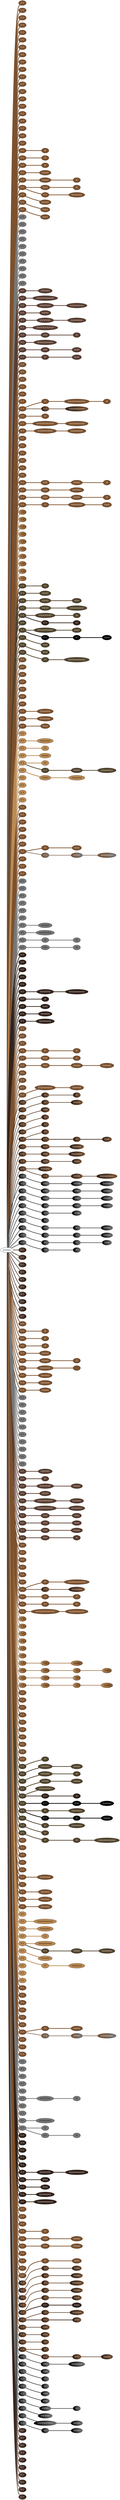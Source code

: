 graph {
 graph [rankdir=LR]
"1" [qtype="pendant_node", pendant_colors="#7D512D", pendant_ply="S", pendant_attach="U", pendant_length="37.0", label="S U", style=filled, fillcolor="#7D512D", fontcolor="#ffffff"]
"primary" -- "1" [qtype="pendant_link",penwidth=5,color="#7D512D"]
"2" [qtype="pendant_node", pendant_colors="#7D512D", pendant_ply="S", pendant_attach="U", pendant_length="40.0", label="S U", style=filled, fillcolor="#7D512D", fontcolor="#ffffff"]
"primary" -- "2" [qtype="pendant_link",penwidth=5,color="#7D512D"]
"3" [qtype="pendant_node", pendant_colors="#7D512D", pendant_ply="S", pendant_attach="U", pendant_length="45.5", label="S U", style=filled, fillcolor="#7D512D", fontcolor="#ffffff"]
"primary" -- "3" [qtype="pendant_link",penwidth=5,color="#7D512D"]
"4" [qtype="pendant_node", pendant_colors="#7D512D", pendant_ply="S", pendant_attach="U", pendant_length="42.5", label="S U", style=filled, fillcolor="#7D512D", fontcolor="#ffffff"]
"primary" -- "4" [qtype="pendant_link",penwidth=5,color="#7D512D"]
"5" [qtype="pendant_node", pendant_colors="#7D512D", pendant_ply="S", pendant_attach="U", pendant_length="43.0", label="S U", style=filled, fillcolor="#7D512D", fontcolor="#ffffff"]
"primary" -- "5" [qtype="pendant_link",penwidth=5,color="#7D512D"]
"6" [qtype="pendant_node", pendant_colors="#7D512D", pendant_ply="S", pendant_attach="U", pendant_length="42.0", label="S U", style=filled, fillcolor="#7D512D", fontcolor="#ffffff"]
"primary" -- "6" [qtype="pendant_link",penwidth=5,color="#7D512D"]
"7" [qtype="pendant_node", pendant_colors="#7D512D", pendant_ply="S", pendant_attach="U", pendant_length="45.0", label="S U", style=filled, fillcolor="#7D512D", fontcolor="#ffffff"]
"primary" -- "7" [qtype="pendant_link",penwidth=5,color="#7D512D"]
"8" [qtype="pendant_node", pendant_colors="#7D512D", pendant_ply="S", pendant_attach="U", pendant_length="45.5", label="S U", style=filled, fillcolor="#7D512D", fontcolor="#ffffff"]
"primary" -- "8" [qtype="pendant_link",penwidth=5,color="#7D512D"]
"9" [qtype="pendant_node", pendant_colors="#7D512D", pendant_ply="S", pendant_attach="U", pendant_length="43.5", label="S U", style=filled, fillcolor="#7D512D", fontcolor="#ffffff"]
"primary" -- "9" [qtype="pendant_link",penwidth=5,color="#7D512D"]
"10" [qtype="pendant_node", pendant_colors="#7D512D", pendant_ply="S", pendant_attach="U", pendant_length="37.5", label="S U", style=filled, fillcolor="#7D512D", fontcolor="#ffffff"]
"primary" -- "10" [qtype="pendant_link",penwidth=5,color="#7D512D"]
"11" [qtype="pendant_node", pendant_colors="#7D512D", pendant_ply="S", pendant_attach="U", pendant_length="39.5", label="S U", style=filled, fillcolor="#7D512D", fontcolor="#ffffff"]
"primary" -- "11" [qtype="pendant_link",penwidth=5,color="#7D512D"]
"12" [qtype="pendant_node", pendant_colors="#7D512D", pendant_ply="S", pendant_attach="U", pendant_length="39.0", label="S U", style=filled, fillcolor="#7D512D", fontcolor="#ffffff"]
"primary" -- "12" [qtype="pendant_link",penwidth=5,color="#7D512D"]
"13" [qtype="pendant_node", pendant_colors="#7D512D", pendant_ply="S", pendant_attach="U", pendant_length="38.5", label="S U", style=filled, fillcolor="#7D512D", fontcolor="#ffffff"]
"primary" -- "13" [qtype="pendant_link",penwidth=5,color="#7D512D"]
"14" [qtype="pendant_node", pendant_colors="#7D512D", pendant_ply="S", pendant_attach="U", pendant_length="40.5", label="S U", style=filled, fillcolor="#7D512D", fontcolor="#ffffff"]
"primary" -- "14" [qtype="pendant_link",penwidth=5,color="#7D512D"]
"15" [qtype="pendant_node", pendant_colors="#7D512D", pendant_ply="S", pendant_attach="U", pendant_length="39.5", label="S U", style=filled, fillcolor="#7D512D", fontcolor="#ffffff"]
"primary" -- "15" [qtype="pendant_link",penwidth=5,color="#7D512D"]
"16" [qtype="pendant_node", pendant_colors="#7D512D", pendant_ply="S", pendant_attach="U", pendant_length="39.0", label="S U", style=filled, fillcolor="#7D512D", fontcolor="#ffffff"]
"primary" -- "16" [qtype="pendant_link",penwidth=5,color="#7D512D"]
"17" [qtype="pendant_node", pendant_colors="#7D512D", pendant_ply="S", pendant_attach="U", pendant_length="40.0", label="S U", style=filled, fillcolor="#7D512D", fontcolor="#ffffff"]
"primary" -- "17" [qtype="pendant_link",penwidth=5,color="#7D512D"]
"18" [qtype="pendant_node", pendant_colors="#7D512D", pendant_ply="S", pendant_attach="U", pendant_length="40.5", label="S U", style=filled, fillcolor="#7D512D", fontcolor="#ffffff"]
"primary" -- "18" [qtype="pendant_link",penwidth=5,color="#7D512D"]
"19" [qtype="pendant_node", pendant_colors="#7D512D", pendant_ply="S", pendant_attach="U", pendant_length="39.0", label="S U", style=filled, fillcolor="#7D512D", fontcolor="#ffffff"]
"primary" -- "19" [qtype="pendant_link",penwidth=5,color="#7D512D"]
"20" [qtype="pendant_node", pendant_colors="#7D512D", pendant_ply="S", pendant_attach="U", pendant_length="39.0", label="S U", style=filled, fillcolor="#7D512D", fontcolor="#ffffff"]
"primary" -- "20" [qtype="pendant_link",penwidth=5,color="#7D512D"]
"21" [qtype="pendant_node", pendant_colors="#7D512D", pendant_ply="S", pendant_attach="U", pendant_length="39.5", label="S U", style=filled, fillcolor="#7D512D", fontcolor="#ffffff"]
"primary" -- "21" [qtype="pendant_link",penwidth=5,color="#7D512D"]
"21:0" [qtype="knot_node", knot_value="1", knot_type="E", knot_position="14.0", knot_spin="S", label="/8", style=filled, fillcolor="#7D512D" , fontcolor="#ffffff"]
"21" -- "21:0" [qtype="knot_link",penwidth=5,color="#7D512D"]
"22" [qtype="pendant_node", pendant_colors="#7D512D", pendant_ply="S", pendant_attach="U", pendant_length="39.0", label="S U", style=filled, fillcolor="#7D512D", fontcolor="#ffffff"]
"primary" -- "22" [qtype="pendant_link",penwidth=5,color="#7D512D"]
"22:0" [qtype="knot_node", knot_value="1", knot_type="E", knot_position="14.0", knot_spin="S", label="/8", style=filled, fillcolor="#7D512D" , fontcolor="#ffffff"]
"22" -- "22:0" [qtype="knot_link",penwidth=5,color="#7D512D"]
"23" [qtype="pendant_node", pendant_colors="#7D512D", pendant_ply="S", pendant_attach="U", pendant_length="39.0", label="S U", style=filled, fillcolor="#7D512D", fontcolor="#ffffff"]
"primary" -- "23" [qtype="pendant_link",penwidth=5,color="#7D512D"]
"23:0" [qtype="knot_node", knot_value="1", knot_type="E", knot_position="14.5", knot_spin="S", label="/8", style=filled, fillcolor="#7D512D" , fontcolor="#ffffff"]
"23" -- "23:0" [qtype="knot_link",penwidth=5,color="#7D512D"]
"24" [qtype="pendant_node", pendant_colors="#7D512D", pendant_ply="S", pendant_attach="U", pendant_length="39.0", label="S U", style=filled, fillcolor="#7D512D", fontcolor="#ffffff"]
"primary" -- "24" [qtype="pendant_link",penwidth=5,color="#7D512D"]
"24:0" [qtype="knot_node", knot_value="3", knot_type="L", knot_position="14.0", knot_spin="Z", label="(\\o\\o\\o)", style=filled, fillcolor="#7D512D" , fontcolor="#ffffff"]
"24" -- "24:0" [qtype="knot_link",penwidth=5,color="#7D512D"]
"25" [qtype="pendant_node", pendant_colors="#7D512D", pendant_ply="S", pendant_attach="U", pendant_length="36.0", label="S U", style=filled, fillcolor="#7D512D", fontcolor="#ffffff"]
"primary" -- "25" [qtype="pendant_link",penwidth=5,color="#7D512D"]
"25:0" [qtype="knot_node", knot_value="3", knot_type="L", knot_position="14.5", knot_spin="Z", label="(\\o\\o\\o)", style=filled, fillcolor="#7D512D" , fontcolor="#ffffff"]
"25" -- "25:0" [qtype="knot_link",penwidth=5,color="#7D512D"]
"25:1" [qtype="knot_node", knot_value="1", knot_type="E", knot_position="21.0", knot_spin="S", label="/8", style=filled, fillcolor="#7D512D" , fontcolor="#ffffff"]
"25:0" -- "25:1" [qtype="knot_link",penwidth=5,color="#7D512D"]
"26" [qtype="pendant_node", pendant_colors="#7D512D", pendant_ply="S", pendant_attach="U", pendant_length="37.0", label="S U", style=filled, fillcolor="#7D512D", fontcolor="#ffffff"]
"primary" -- "26" [qtype="pendant_link",penwidth=5,color="#7D512D"]
"26:0" [qtype="knot_node", knot_value="2", knot_type="L", knot_position="14.0", knot_spin="Z", label="(\\o\\o)", style=filled, fillcolor="#7D512D" , fontcolor="#ffffff"]
"26" -- "26:0" [qtype="knot_link",penwidth=5,color="#7D512D"]
"26:1" [qtype="knot_node", knot_value="1", knot_type="E", knot_position="21.5", knot_spin="S", label="/8", style=filled, fillcolor="#7D512D" , fontcolor="#ffffff"]
"26:0" -- "26:1" [qtype="knot_link",penwidth=5,color="#7D512D"]
"26s1" [qtype="pendant_node", pendant_colors="#7D512D", pendant_ply="S", pendant_attach="U", pendant_length="23.5", label="S U", style=filled, fillcolor="#7D512D", fontcolor="#ffffff"]
"26" -- "26s1" [qtype="pendant_link",penwidth=5,color="#7D512D"]
"26s1:0" [qtype="knot_node", knot_value="5", knot_type="L", knot_position="23.0", knot_spin="Z", label="(\\o\\o\\o\\o\\o)", style=filled, fillcolor="#7D512D" , fontcolor="#ffffff"]
"26s1" -- "26s1:0" [qtype="knot_link",penwidth=5,color="#7D512D"]
"27" [qtype="pendant_node", pendant_colors="#7D512D", pendant_ply="S", pendant_attach="U", pendant_length="37.0", label="S U", style=filled, fillcolor="#7D512D", fontcolor="#ffffff"]
"primary" -- "27" [qtype="pendant_link",penwidth=5,color="#7D512D"]
"27:0" [qtype="knot_node", knot_value="3", knot_type="L", knot_position="13.5", knot_spin="Z", label="(\\o\\o\\o)", style=filled, fillcolor="#7D512D" , fontcolor="#ffffff"]
"27" -- "27:0" [qtype="knot_link",penwidth=5,color="#7D512D"]
"28" [qtype="pendant_node", pendant_colors="#7D512D", pendant_ply="S", pendant_attach="U", pendant_length="40.0", label="S U", style=filled, fillcolor="#7D512D", fontcolor="#ffffff"]
"primary" -- "28" [qtype="pendant_link",penwidth=5,color="#7D512D"]
"28:0" [qtype="knot_node", knot_value="2", knot_type="L", knot_position="13.5", knot_spin="Z", label="(\\o\\o)", style=filled, fillcolor="#7D512D" , fontcolor="#ffffff"]
"28" -- "28:0" [qtype="knot_link",penwidth=5,color="#7D512D"]
"29" [qtype="pendant_node", pendant_colors="#7D512D", pendant_ply="S", pendant_attach="U", pendant_length="40.0", label="S U", style=filled, fillcolor="#7D512D", fontcolor="#ffffff"]
"primary" -- "29" [qtype="pendant_link",penwidth=5,color="#7D512D"]
"29:0" [qtype="knot_node", knot_value="2", knot_type="L", knot_position="13.5", knot_spin="Z", label="(\\o\\o)", style=filled, fillcolor="#7D512D" , fontcolor="#ffffff"]
"29" -- "29:0" [qtype="knot_link",penwidth=5,color="#7D512D"]
"30" [qtype="pendant_node", pendant_colors="#777777", pendant_ply="S", pendant_attach="U", pendant_length="44.0", label="S U", style=filled, fillcolor="#777777", fontcolor="#000000"]
"primary" -- "30" [qtype="pendant_link",penwidth=5,color="#777777"]
"31" [qtype="pendant_node", pendant_colors="#777777", pendant_ply="S", pendant_attach="U", pendant_length="43.5", label="S U", style=filled, fillcolor="#777777", fontcolor="#000000"]
"primary" -- "31" [qtype="pendant_link",penwidth=5,color="#777777"]
"32" [qtype="pendant_node", pendant_colors="#777777", pendant_ply="S", pendant_attach="U", pendant_length="46.5", label="S U", style=filled, fillcolor="#777777", fontcolor="#000000"]
"primary" -- "32" [qtype="pendant_link",penwidth=5,color="#777777"]
"33" [qtype="pendant_node", pendant_colors="#777777", pendant_ply="S", pendant_attach="U", pendant_length="26.0", label="S U", style=filled, fillcolor="#777777", fontcolor="#000000"]
"primary" -- "33" [qtype="pendant_link",penwidth=5,color="#777777"]
"34" [qtype="pendant_node", pendant_colors="#777777", pendant_ply="S", pendant_attach="U", pendant_length="40.5", label="S U", style=filled, fillcolor="#777777", fontcolor="#000000"]
"primary" -- "34" [qtype="pendant_link",penwidth=5,color="#777777"]
"35" [qtype="pendant_node", pendant_colors="#777777", pendant_ply="S", pendant_attach="U", pendant_length="38.0", label="S U", style=filled, fillcolor="#777777", fontcolor="#000000"]
"primary" -- "35" [qtype="pendant_link",penwidth=5,color="#777777"]
"36" [qtype="pendant_node", pendant_colors="#777777", pendant_ply="S", pendant_attach="U", pendant_length="43.0", label="S U", style=filled, fillcolor="#777777", fontcolor="#000000"]
"primary" -- "36" [qtype="pendant_link",penwidth=5,color="#777777"]
"37" [qtype="pendant_node", pendant_colors="#777777", pendant_ply="S", pendant_attach="U", pendant_length="33.5", label="S U", style=filled, fillcolor="#777777", fontcolor="#000000"]
"primary" -- "37" [qtype="pendant_link",penwidth=5,color="#777777"]
"38" [qtype="pendant_node", pendant_colors="#777777", pendant_ply="S", pendant_attach="U", pendant_length="45.0", label="S U", style=filled, fillcolor="#777777", fontcolor="#000000"]
"primary" -- "38" [qtype="pendant_link",penwidth=5,color="#777777"]
"39" [qtype="pendant_node", pendant_colors="#777777", pendant_ply="S", pendant_attach="U", pendant_length="42.0", label="S U", style=filled, fillcolor="#777777", fontcolor="#000000"]
"primary" -- "39" [qtype="pendant_link",penwidth=5,color="#777777"]
"40" [qtype="pendant_node", pendant_colors="#5A3D30", pendant_ply="S", pendant_attach="U", pendant_length="45.0", label="S U", style=filled, fillcolor="#5A3D30", fontcolor="#ffffff"]
"primary" -- "40" [qtype="pendant_link",penwidth=5,color="#5A3D30"]
"40:0" [qtype="knot_node", knot_value="4", knot_type="S", knot_position="13.5", knot_spin="Z", label="\\O\\O\\O\\O", style=filled, fillcolor="#5A3D30" , fontcolor="#ffffff"]
"40" -- "40:0" [qtype="knot_link",penwidth=5,color="#5A3D30"]
"41" [qtype="pendant_node", pendant_colors="#5A3D30", pendant_ply="S", pendant_attach="U", pendant_length="43.0", label="S U", style=filled, fillcolor="#5A3D30", fontcolor="#ffffff"]
"primary" -- "41" [qtype="pendant_link",penwidth=5,color="#5A3D30"]
"41:0" [qtype="knot_node", knot_value="9", knot_type="L", knot_position="23.0", knot_spin="Z", label="(\\o\\o\\o\\o\\o\\o\\o\\o\\o)", style=filled, fillcolor="#5A3D30" , fontcolor="#ffffff"]
"41" -- "41:0" [qtype="knot_link",penwidth=5,color="#5A3D30"]
"42" [qtype="pendant_node", pendant_colors="#5A3D30", pendant_ply="S", pendant_attach="U", pendant_length="38.5", label="S U", style=filled, fillcolor="#5A3D30", fontcolor="#ffffff"]
"primary" -- "42" [qtype="pendant_link",penwidth=5,color="#5A3D30"]
"42:0" [qtype="knot_node", knot_value="5", knot_type="S", knot_position="13.5", knot_spin="Z", label="\\O\\O\\O\\O\\O", style=filled, fillcolor="#5A3D30" , fontcolor="#ffffff"]
"42" -- "42:0" [qtype="knot_link",penwidth=5,color="#5A3D30"]
"42:1" [qtype="knot_node", knot_value="7", knot_type="L", knot_position="23.5", knot_spin="Z", label="(\\o\\o\\o\\o\\o\\o\\o)", style=filled, fillcolor="#5A3D30" , fontcolor="#ffffff"]
"42:0" -- "42:1" [qtype="knot_link",penwidth=5,color="#5A3D30"]
"43" [qtype="pendant_node", pendant_colors="#5A3D30", pendant_ply="S", pendant_attach="U", pendant_length="46.5", label="S U", style=filled, fillcolor="#5A3D30", fontcolor="#ffffff"]
"primary" -- "43" [qtype="pendant_link",penwidth=5,color="#5A3D30"]
"43:0" [qtype="knot_node", knot_value="3", knot_type="S", knot_position="13.0", knot_spin="Z", label="\\O\\O\\O", style=filled, fillcolor="#5A3D30" , fontcolor="#ffffff"]
"43" -- "43:0" [qtype="knot_link",penwidth=5,color="#5A3D30"]
"44" [qtype="pendant_node", pendant_colors="#5A3D30", pendant_ply="S", pendant_attach="U", pendant_length="37.5", label="S U", style=filled, fillcolor="#5A3D30", fontcolor="#ffffff"]
"primary" -- "44" [qtype="pendant_link",penwidth=5,color="#5A3D30"]
"44:0" [qtype="knot_node", knot_value="5", knot_type="S", knot_position="13.5", knot_spin="Z", label="\\O\\O\\O\\O\\O", style=filled, fillcolor="#5A3D30" , fontcolor="#ffffff"]
"44" -- "44:0" [qtype="knot_link",penwidth=5,color="#5A3D30"]
"44:1" [qtype="knot_node", knot_value="6", knot_type="L", knot_position="22.5", knot_spin="Z", label="(\\o\\o\\o\\o\\o\\o)", style=filled, fillcolor="#5A3D30" , fontcolor="#ffffff"]
"44:0" -- "44:1" [qtype="knot_link",penwidth=5,color="#5A3D30"]
"45" [qtype="pendant_node", pendant_colors="#5A3D30", pendant_ply="S", pendant_attach="U", pendant_length="40.0", label="S U", style=filled, fillcolor="#5A3D30", fontcolor="#ffffff"]
"primary" -- "45" [qtype="pendant_link",penwidth=5,color="#5A3D30"]
"45:0" [qtype="knot_node", knot_value="8", knot_type="S", knot_position="14.0", knot_spin="Z", label="\\O\\O\\O\\O\\O\\O\\O\\O", style=filled, fillcolor="#5A3D30" , fontcolor="#ffffff"]
"45" -- "45:0" [qtype="knot_link",penwidth=5,color="#5A3D30"]
"46" [qtype="pendant_node", pendant_colors="#5A3D30", pendant_ply="S", pendant_attach="U", pendant_length="40.0", label="S U", style=filled, fillcolor="#5A3D30", fontcolor="#ffffff"]
"primary" -- "46" [qtype="pendant_link",penwidth=5,color="#5A3D30"]
"46:0" [qtype="knot_node", knot_value="2", knot_type="S", knot_position="12.5", knot_spin="Z", label="\\O\\O", style=filled, fillcolor="#5A3D30" , fontcolor="#ffffff"]
"46" -- "46:0" [qtype="knot_link",penwidth=5,color="#5A3D30"]
"46:1" [qtype="knot_node", knot_value="1", knot_type="E", knot_position="22.0", knot_spin="S", label="/8", style=filled, fillcolor="#5A3D30" , fontcolor="#ffffff"]
"46:0" -- "46:1" [qtype="knot_link",penwidth=5,color="#5A3D30"]
"47" [qtype="pendant_node", pendant_colors="#5A3D30", pendant_ply="S", pendant_attach="U", pendant_length="44.5", label="S U", style=filled, fillcolor="#5A3D30", fontcolor="#ffffff"]
"primary" -- "47" [qtype="pendant_link",penwidth=5,color="#5A3D30"]
"47:0" [qtype="knot_node", knot_value="8", knot_type="L", knot_position="23.0", knot_spin="Z", label="(\\o\\o\\o\\o\\o\\o\\o\\o)", style=filled, fillcolor="#5A3D30" , fontcolor="#ffffff"]
"47" -- "47:0" [qtype="knot_link",penwidth=5,color="#5A3D30"]
"48" [qtype="pendant_node", pendant_colors="#5A3D30", pendant_ply="S", pendant_attach="U", pendant_length="45.0", label="S U", style=filled, fillcolor="#5A3D30", fontcolor="#ffffff"]
"primary" -- "48" [qtype="pendant_link",penwidth=5,color="#5A3D30"]
"48:0" [qtype="knot_node", knot_value="2", knot_type="S", knot_position="13.5", knot_spin="Z", label="\\O\\O", style=filled, fillcolor="#5A3D30" , fontcolor="#ffffff"]
"48" -- "48:0" [qtype="knot_link",penwidth=5,color="#5A3D30"]
"48:1" [qtype="knot_node", knot_value="2", knot_type="L", knot_position="22.5", knot_spin="Z", label="(\\o\\o)", style=filled, fillcolor="#5A3D30" , fontcolor="#ffffff"]
"48:0" -- "48:1" [qtype="knot_link",penwidth=5,color="#5A3D30"]
"49" [qtype="pendant_node", pendant_colors="#5A3D30", pendant_ply="S", pendant_attach="U", pendant_length="49.0", label="S U", style=filled, fillcolor="#5A3D30", fontcolor="#ffffff"]
"primary" -- "49" [qtype="pendant_link",penwidth=5,color="#5A3D30"]
"49:0" [qtype="knot_node", knot_value="1", knot_type="S", knot_position="13.5", knot_spin="Z", label="\\O", style=filled, fillcolor="#5A3D30" , fontcolor="#ffffff"]
"49" -- "49:0" [qtype="knot_link",penwidth=5,color="#5A3D30"]
"49:1" [qtype="knot_node", knot_value="2", knot_type="L", knot_position="23.0", knot_spin="Z", label="(\\o\\o)", style=filled, fillcolor="#5A3D30" , fontcolor="#ffffff"]
"49:0" -- "49:1" [qtype="knot_link",penwidth=5,color="#5A3D30"]
"50" [qtype="pendant_node", pendant_colors="#7D512D", pendant_ply="S", pendant_attach="U", pendant_length="48.5", label="S U", style=filled, fillcolor="#7D512D", fontcolor="#ffffff"]
"primary" -- "50" [qtype="pendant_link",penwidth=5,color="#7D512D"]
"51" [qtype="pendant_node", pendant_colors="#7D512D", pendant_ply="S", pendant_attach="U", pendant_length="48.0", label="S U", style=filled, fillcolor="#7D512D", fontcolor="#ffffff"]
"primary" -- "51" [qtype="pendant_link",penwidth=5,color="#7D512D"]
"52" [qtype="pendant_node", pendant_colors="#7D512D", pendant_ply="S", pendant_attach="U", pendant_length="45.5", label="S U", style=filled, fillcolor="#7D512D", fontcolor="#ffffff"]
"primary" -- "52" [qtype="pendant_link",penwidth=5,color="#7D512D"]
"53" [qtype="pendant_node", pendant_colors="#7D512D", pendant_ply="S", pendant_attach="U", pendant_length="49.5", label="S U", style=filled, fillcolor="#7D512D", fontcolor="#ffffff"]
"primary" -- "53" [qtype="pendant_link",penwidth=5,color="#7D512D"]
"54" [qtype="pendant_node", pendant_colors="#7D512D", pendant_ply="S", pendant_attach="U", pendant_length="50.0", label="S U", style=filled, fillcolor="#7D512D", fontcolor="#ffffff"]
"primary" -- "54" [qtype="pendant_link",penwidth=5,color="#7D512D"]
"55" [qtype="pendant_node", pendant_colors="#7D512D", pendant_ply="S", pendant_attach="U", pendant_length="47.0", label="S U", style=filled, fillcolor="#7D512D", fontcolor="#ffffff"]
"primary" -- "55" [qtype="pendant_link",penwidth=5,color="#7D512D"]
"56" [qtype="pendant_node", pendant_colors="#7D512D", pendant_ply="S", pendant_attach="U", pendant_length="39.0", label="S U", style=filled, fillcolor="#7D512D", fontcolor="#ffffff"]
"primary" -- "56" [qtype="pendant_link",penwidth=5,color="#7D512D"]
"56:0" [qtype="knot_node", knot_value="1", knot_type="S", knot_position="8.5", knot_spin="Z", label="\\O", style=filled, fillcolor="#7D512D" , fontcolor="#ffffff"]
"56" -- "56:0" [qtype="knot_link",penwidth=5,color="#7D512D"]
"56:1" [qtype="knot_node", knot_value="9", knot_type="L", knot_position="21.5", knot_spin="Z", label="(\\o\\o\\o\\o\\o\\o\\o\\o\\o)", style=filled, fillcolor="#7D512D" , fontcolor="#ffffff"]
"56:0" -- "56:1" [qtype="knot_link",penwidth=5,color="#7D512D"]
"56:2" [qtype="knot_node", knot_value="1", knot_type="E", knot_position="22.5", knot_spin="S", label="/8", style=filled, fillcolor="#7D512D" , fontcolor="#ffffff"]
"56:1" -- "56:2" [qtype="knot_link",penwidth=5,color="#7D512D"]
"56s1" [qtype="pendant_node", pendant_colors="#32221A:#7D512D", pendant_ply="S", pendant_attach="U", pendant_length="46.0", label="S U", style=filled, fillcolor="#32221A:#7D512D", fontcolor="#ffffff"]
"56" -- "56s1" [qtype="pendant_link",penwidth=2,color="#32221A:#7D512D"]
"56s1:0" [qtype="knot_node", knot_value="8", knot_type="L", knot_position="23.0", knot_spin="Z", label="(\\o\\o\\o\\o\\o\\o\\o\\o)", style=filled, fillcolor="#32221A:#7D512D" , fontcolor="#ffffff"]
"56s1" -- "56s1:0" [qtype="knot_link",penwidth=2,color="#32221A:#7D512D"]
"57" [qtype="pendant_node", pendant_colors="#7D512D", pendant_ply="S", pendant_attach="U", pendant_length="49.0", label="S U", style=filled, fillcolor="#7D512D", fontcolor="#ffffff"]
"primary" -- "57" [qtype="pendant_link",penwidth=5,color="#7D512D"]
"57:0" [qtype="knot_node", knot_value="1", knot_type="S", knot_position="8.0", knot_spin="Z", label="\\O", style=filled, fillcolor="#7D512D" , fontcolor="#ffffff"]
"57" -- "57:0" [qtype="knot_link",penwidth=5,color="#7D512D"]
"58" [qtype="pendant_node", pendant_colors="#7D512D", pendant_ply="S", pendant_attach="U", pendant_length="30.0", label="S U", style=filled, fillcolor="#7D512D", fontcolor="#ffffff"]
"primary" -- "58" [qtype="pendant_link",penwidth=5,color="#7D512D"]
"58:0" [qtype="knot_node", knot_value="8", knot_type="S", knot_position="15.5", knot_spin="Z", label="\\O\\O\\O\\O\\O\\O\\O\\O", style=filled, fillcolor="#7D512D" , fontcolor="#ffffff"]
"58" -- "58:0" [qtype="knot_link",penwidth=5,color="#7D512D"]
"58:1" [qtype="knot_node", knot_value="8", knot_type="L", knot_position="23.0", knot_spin="Z", label="(\\o\\o\\o\\o\\o\\o\\o\\o)", style=filled, fillcolor="#7D512D" , fontcolor="#ffffff"]
"58:0" -- "58:1" [qtype="knot_link",penwidth=5,color="#7D512D"]
"59" [qtype="pendant_node", pendant_colors="#7D512D", pendant_ply="S", pendant_attach="U", pendant_length="37.0", label="S U", style=filled, fillcolor="#7D512D", fontcolor="#ffffff"]
"primary" -- "59" [qtype="pendant_link",penwidth=5,color="#7D512D"]
"59:0" [qtype="knot_node", knot_value="7", knot_type="S", knot_position="15.0", knot_spin="Z", label="\\O\\O\\O\\O\\O\\O\\O", style=filled, fillcolor="#7D512D" , fontcolor="#ffffff"]
"59" -- "59:0" [qtype="knot_link",penwidth=5,color="#7D512D"]
"59:1" [qtype="knot_node", knot_value="6", knot_type="L", knot_position="22.0", knot_spin="Z", label="(\\o\\o\\o\\o\\o\\o)", style=filled, fillcolor="#7D512D" , fontcolor="#ffffff"]
"59:0" -- "59:1" [qtype="knot_link",penwidth=5,color="#7D512D"]
"60" [qtype="pendant_node", pendant_colors="#7D512D", pendant_ply="S", pendant_attach="U", pendant_length="38.0", label="S U", style=filled, fillcolor="#7D512D", fontcolor="#ffffff"]
"primary" -- "60" [qtype="pendant_link",penwidth=5,color="#7D512D"]
"61" [qtype="pendant_node", pendant_colors="#7D512D", pendant_ply="S", pendant_attach="U", pendant_length="40.0", label="S U", style=filled, fillcolor="#7D512D", fontcolor="#ffffff"]
"primary" -- "61" [qtype="pendant_link",penwidth=5,color="#7D512D"]
"62" [qtype="pendant_node", pendant_colors="#7D512D", pendant_ply="S", pendant_attach="U", pendant_length="41.5", label="S U", style=filled, fillcolor="#7D512D", fontcolor="#ffffff"]
"primary" -- "62" [qtype="pendant_link",penwidth=5,color="#7D512D"]
"63" [qtype="pendant_node", pendant_colors="#7D512D", pendant_ply="S", pendant_attach="U", pendant_length="39.5", label="S U", style=filled, fillcolor="#7D512D", fontcolor="#ffffff"]
"primary" -- "63" [qtype="pendant_link",penwidth=5,color="#7D512D"]
"64" [qtype="pendant_node", pendant_colors="#7D512D", pendant_ply="S", pendant_attach="U", pendant_length="39.0", label="S U", style=filled, fillcolor="#7D512D", fontcolor="#ffffff"]
"primary" -- "64" [qtype="pendant_link",penwidth=5,color="#7D512D"]
"65" [qtype="pendant_node", pendant_colors="#7D512D", pendant_ply="S", pendant_attach="U", pendant_length="39.0", label="S U", style=filled, fillcolor="#7D512D", fontcolor="#ffffff"]
"primary" -- "65" [qtype="pendant_link",penwidth=5,color="#7D512D"]
"66" [qtype="pendant_node", pendant_colors="#7D512D", pendant_ply="S", pendant_attach="U", pendant_length="34.0", label="S U", style=filled, fillcolor="#7D512D", fontcolor="#ffffff"]
"primary" -- "66" [qtype="pendant_link",penwidth=5,color="#7D512D"]
"66:0" [qtype="knot_node", knot_value="2", knot_type="S", knot_position="9.0", knot_spin="Z", label="\\O\\O", style=filled, fillcolor="#7D512D" , fontcolor="#ffffff"]
"66" -- "66:0" [qtype="knot_link",penwidth=5,color="#7D512D"]
"66:1" [qtype="knot_node", knot_value="3", knot_type="S", knot_position="15.0", knot_spin="Z", label="\\O\\O\\O", style=filled, fillcolor="#7D512D" , fontcolor="#ffffff"]
"66:0" -- "66:1" [qtype="knot_link",penwidth=5,color="#7D512D"]
"66:2" [qtype="knot_node", knot_value="1", knot_type="E", knot_position="22.0", knot_spin="S", label="/8", style=filled, fillcolor="#7D512D" , fontcolor="#ffffff"]
"66:1" -- "66:2" [qtype="knot_link",penwidth=5,color="#7D512D"]
"67" [qtype="pendant_node", pendant_colors="#7D512D", pendant_ply="S", pendant_attach="U", pendant_length="32.5", label="S U", style=filled, fillcolor="#7D512D", fontcolor="#ffffff"]
"primary" -- "67" [qtype="pendant_link",penwidth=5,color="#7D512D"]
"67:0" [qtype="knot_node", knot_value="2", knot_type="S", knot_position="8.5", knot_spin="Z", label="\\O\\O", style=filled, fillcolor="#7D512D" , fontcolor="#ffffff"]
"67" -- "67:0" [qtype="knot_link",penwidth=5,color="#7D512D"]
"67:1" [qtype="knot_node", knot_value="4", knot_type="S", knot_position="15.0", knot_spin="Z", label="\\O\\O\\O\\O", style=filled, fillcolor="#7D512D" , fontcolor="#ffffff"]
"67:0" -- "67:1" [qtype="knot_link",penwidth=5,color="#7D512D"]
"68" [qtype="pendant_node", pendant_colors="#7D512D", pendant_ply="S", pendant_attach="U", pendant_length="31.5", label="S U", style=filled, fillcolor="#7D512D", fontcolor="#ffffff"]
"primary" -- "68" [qtype="pendant_link",penwidth=5,color="#7D512D"]
"68:0" [qtype="knot_node", knot_value="2", knot_type="S", knot_position="9.0", knot_spin="Z", label="\\O\\O", style=filled, fillcolor="#7D512D" , fontcolor="#ffffff"]
"68" -- "68:0" [qtype="knot_link",penwidth=5,color="#7D512D"]
"68:1" [qtype="knot_node", knot_value="3", knot_type="S", knot_position="16.0", knot_spin="Z", label="\\O\\O\\O", style=filled, fillcolor="#7D512D" , fontcolor="#ffffff"]
"68:0" -- "68:1" [qtype="knot_link",penwidth=5,color="#7D512D"]
"68:2" [qtype="knot_node", knot_value="1", knot_type="E", knot_position="23.5", knot_spin="S", label="/8", style=filled, fillcolor="#7D512D" , fontcolor="#ffffff"]
"68:1" -- "68:2" [qtype="knot_link",penwidth=5,color="#7D512D"]
"69" [qtype="pendant_node", pendant_colors="#7D512D", pendant_ply="S", pendant_attach="U", pendant_length="32.0", label="S U", style=filled, fillcolor="#7D512D", fontcolor="#ffffff"]
"primary" -- "69" [qtype="pendant_link",penwidth=5,color="#7D512D"]
"69:0" [qtype="knot_node", knot_value="1", knot_type="S", knot_position="8.5", knot_spin="Z", label="\\O", style=filled, fillcolor="#7D512D" , fontcolor="#ffffff"]
"69" -- "69:0" [qtype="knot_link",penwidth=5,color="#7D512D"]
"69:1" [qtype="knot_node", knot_value="5", knot_type="S", knot_position="15.5", knot_spin="Z", label="\\O\\O\\O\\O\\O", style=filled, fillcolor="#7D512D" , fontcolor="#ffffff"]
"69:0" -- "69:1" [qtype="knot_link",penwidth=5,color="#7D512D"]
"69:2" [qtype="knot_node", knot_value="2", knot_type="L", knot_position="23.0", knot_spin="Z", label="(\\o\\o)", style=filled, fillcolor="#7D512D" , fontcolor="#ffffff"]
"69:1" -- "69:2" [qtype="knot_link",penwidth=5,color="#7D512D"]
"70" [qtype="pendant_node", pendant_colors="#BB8B54:#7D512D", pendant_ply="S", pendant_attach="U", pendant_length="39.0", label="S U", style=filled, fillcolor="#BB8B54:#7D512D", fontcolor="#000000"]
"primary" -- "70" [qtype="pendant_link",penwidth=2,color="#BB8B54:#7D512D"]
"71" [qtype="pendant_node", pendant_colors="#BB8B54:#7D512D", pendant_ply="S", pendant_attach="U", pendant_length="36.0", label="S U", style=filled, fillcolor="#BB8B54:#7D512D", fontcolor="#000000"]
"primary" -- "71" [qtype="pendant_link",penwidth=2,color="#BB8B54:#7D512D"]
"72" [qtype="pendant_node", pendant_colors="#BB8B54:#7D512D", pendant_ply="S", pendant_attach="U", pendant_length="35.5", label="S U", style=filled, fillcolor="#BB8B54:#7D512D", fontcolor="#000000"]
"primary" -- "72" [qtype="pendant_link",penwidth=2,color="#BB8B54:#7D512D"]
"73" [qtype="pendant_node", pendant_colors="#BB8B54:#7D512D", pendant_ply="S", pendant_attach="U", pendant_length="36.0", label="S U", style=filled, fillcolor="#BB8B54:#7D512D", fontcolor="#000000"]
"primary" -- "73" [qtype="pendant_link",penwidth=2,color="#BB8B54:#7D512D"]
"74" [qtype="pendant_node", pendant_colors="#BB8B54:#7D512D", pendant_ply="S", pendant_attach="U", pendant_length="37.0", label="S U", style=filled, fillcolor="#BB8B54:#7D512D", fontcolor="#000000"]
"primary" -- "74" [qtype="pendant_link",penwidth=2,color="#BB8B54:#7D512D"]
"75" [qtype="pendant_node", pendant_colors="#BB8B54:#7D512D", pendant_ply="S", pendant_attach="U", pendant_length="35.5", label="S U", style=filled, fillcolor="#BB8B54:#7D512D", fontcolor="#000000"]
"primary" -- "75" [qtype="pendant_link",penwidth=2,color="#BB8B54:#7D512D"]
"76" [qtype="pendant_node", pendant_colors="#BB8B54:#7D512D", pendant_ply="S", pendant_attach="U", pendant_length="36.5", label="S U", style=filled, fillcolor="#BB8B54:#7D512D", fontcolor="#000000"]
"primary" -- "76" [qtype="pendant_link",penwidth=2,color="#BB8B54:#7D512D"]
"77" [qtype="pendant_node", pendant_colors="#BB8B54:#7D512D", pendant_ply="S", pendant_attach="U", pendant_length="35.0", label="S U", style=filled, fillcolor="#BB8B54:#7D512D", fontcolor="#000000"]
"primary" -- "77" [qtype="pendant_link",penwidth=2,color="#BB8B54:#7D512D"]
"78" [qtype="pendant_node", pendant_colors="#BB8B54:#7D512D", pendant_ply="S", pendant_attach="U", pendant_length="37.5", label="S U", style=filled, fillcolor="#BB8B54:#7D512D", fontcolor="#000000"]
"primary" -- "78" [qtype="pendant_link",penwidth=2,color="#BB8B54:#7D512D"]
"79" [qtype="pendant_node", pendant_colors="#BB8B54:#7D512D", pendant_ply="S", pendant_attach="U", pendant_length="34.5", label="S U", style=filled, fillcolor="#BB8B54:#7D512D", fontcolor="#000000"]
"primary" -- "79" [qtype="pendant_link",penwidth=2,color="#BB8B54:#7D512D"]
"80" [qtype="pendant_node", pendant_colors="#52442C", pendant_ply="S", pendant_attach="U", pendant_length="47.0", label="S U", style=filled, fillcolor="#52442C", fontcolor="#ffffff"]
"primary" -- "80" [qtype="pendant_link",penwidth=5,color="#52442C"]
"80:0" [qtype="knot_node", knot_value="1", knot_type="S", knot_position="8.5", knot_spin="Z", label="\\O", style=filled, fillcolor="#52442C" , fontcolor="#ffffff"]
"80" -- "80:0" [qtype="knot_link",penwidth=5,color="#52442C"]
"81" [qtype="pendant_node", pendant_colors="#52442C", pendant_ply="S", pendant_attach="U", pendant_length="44.5", label="S U", style=filled, fillcolor="#52442C", fontcolor="#ffffff"]
"primary" -- "81" [qtype="pendant_link",penwidth=5,color="#52442C"]
"81:0" [qtype="knot_node", knot_value="3", knot_type="S", knot_position="14.5", knot_spin="Z", label="\\O\\O\\O", style=filled, fillcolor="#52442C" , fontcolor="#ffffff"]
"81" -- "81:0" [qtype="knot_link",penwidth=5,color="#52442C"]
"82" [qtype="pendant_node", pendant_colors="#52442C", pendant_ply="S", pendant_attach="U", pendant_length="40.5", label="S U", style=filled, fillcolor="#52442C", fontcolor="#ffffff"]
"primary" -- "82" [qtype="pendant_link",penwidth=5,color="#52442C"]
"82:0" [qtype="knot_node", knot_value="3", knot_type="S", knot_position="14.5", knot_spin="Z", label="\\O\\O\\O", style=filled, fillcolor="#52442C" , fontcolor="#ffffff"]
"82" -- "82:0" [qtype="knot_link",penwidth=5,color="#52442C"]
"82:1" [qtype="knot_node", knot_value="2", knot_type="L", knot_position="20.5", knot_spin="Z", label="(\\o\\o)", style=filled, fillcolor="#52442C" , fontcolor="#ffffff"]
"82:0" -- "82:1" [qtype="knot_link",penwidth=5,color="#52442C"]
"83" [qtype="pendant_node", pendant_colors="#52442C", pendant_ply="S", pendant_attach="U", pendant_length="39.0", label="S U", style=filled, fillcolor="#52442C", fontcolor="#ffffff"]
"primary" -- "83" [qtype="pendant_link",penwidth=5,color="#52442C"]
"83:0" [qtype="knot_node", knot_value="3", knot_type="S", knot_position="15.0", knot_spin="Z", label="\\O\\O\\O", style=filled, fillcolor="#52442C" , fontcolor="#ffffff"]
"83" -- "83:0" [qtype="knot_link",penwidth=5,color="#52442C"]
"83:1" [qtype="knot_node", knot_value="7", knot_type="L", knot_position="21.5", knot_spin="Z", label="(\\o\\o\\o\\o\\o\\o\\o)", style=filled, fillcolor="#52442C" , fontcolor="#ffffff"]
"83:0" -- "83:1" [qtype="knot_link",penwidth=5,color="#52442C"]
"84" [qtype="pendant_node", pendant_colors="#52442C", pendant_ply="S", pendant_attach="U", pendant_length="40.0", label="S U", style=filled, fillcolor="#52442C", fontcolor="#ffffff"]
"primary" -- "84" [qtype="pendant_link",penwidth=5,color="#52442C"]
"84:0" [qtype="knot_node", knot_value="6", knot_type="S", knot_position="15.5", knot_spin="Z", label="\\O\\O\\O\\O\\O\\O", style=filled, fillcolor="#52442C" , fontcolor="#ffffff"]
"84" -- "84:0" [qtype="knot_link",penwidth=5,color="#52442C"]
"84:1" [qtype="knot_node", knot_value="1", knot_type="E", knot_position="22.0", knot_spin="S", label="/8", style=filled, fillcolor="#52442C" , fontcolor="#ffffff"]
"84:0" -- "84:1" [qtype="knot_link",penwidth=5,color="#52442C"]
"84s1" [qtype="pendant_node", pendant_colors="#32221A", pendant_ply="S", pendant_attach="U", pendant_length="43.0", label="S U", style=filled, fillcolor="#32221A", fontcolor="#ffffff"]
"84" -- "84s1" [qtype="pendant_link",penwidth=5,color="#32221A"]
"84s1:0" [qtype="knot_node", knot_value="1", knot_type="S", knot_position="14.0", knot_spin="Z", label="\\O", style=filled, fillcolor="#32221A" , fontcolor="#ffffff"]
"84s1" -- "84s1:0" [qtype="knot_link",penwidth=5,color="#32221A"]
"85" [qtype="pendant_node", pendant_colors="#52442C", pendant_ply="S", pendant_attach="U", pendant_length="45.5", label="S U", style=filled, fillcolor="#52442C", fontcolor="#ffffff"]
"primary" -- "85" [qtype="pendant_link",penwidth=5,color="#52442C"]
"86" [qtype="pendant_node", pendant_colors="#52442C", pendant_ply="S", pendant_attach="U", pendant_length="36.0", label="S U", style=filled, fillcolor="#52442C", fontcolor="#ffffff"]
"primary" -- "86" [qtype="pendant_link",penwidth=5,color="#52442C"]
"86:0" [qtype="knot_node", knot_value="7", knot_type="S", knot_position="16.0", knot_spin="Z", label="\\O\\O\\O\\O\\O\\O\\O", style=filled, fillcolor="#52442C" , fontcolor="#ffffff"]
"86" -- "86:0" [qtype="knot_link",penwidth=5,color="#52442C"]
"86:1" [qtype="knot_node", knot_value="2", knot_type="L", knot_position="22.5", knot_spin="Z", label="(\\o\\o)", style=filled, fillcolor="#52442C" , fontcolor="#ffffff"]
"86:0" -- "86:1" [qtype="knot_link",penwidth=5,color="#52442C"]
"86s1" [qtype="pendant_node", pendant_colors="#000000", pendant_ply="S", pendant_attach="U", pendant_length="50.0", label="S U", style=filled, fillcolor="#000000", fontcolor="#ffffff"]
"86" -- "86s1" [qtype="pendant_link",penwidth=5,color="#000000"]
"86s1:0" [qtype="knot_node", knot_value="1", knot_type="S", knot_position="14.5", knot_spin="Z", label="\\O", style=filled, fillcolor="#000000" , fontcolor="#ffffff"]
"86s1" -- "86s1:0" [qtype="knot_link",penwidth=5,color="#000000"]
"86s1:1" [qtype="knot_node", knot_value="2", knot_type="L", knot_position="22.0", knot_spin="Z", label="(\\o\\o)", style=filled, fillcolor="#000000" , fontcolor="#ffffff"]
"86s1:0" -- "86s1:1" [qtype="knot_link",penwidth=5,color="#000000"]
"87" [qtype="pendant_node", pendant_colors="#52442C", pendant_ply="S", pendant_attach="U", pendant_length="44.5", label="S U", style=filled, fillcolor="#52442C", fontcolor="#ffffff"]
"primary" -- "87" [qtype="pendant_link",penwidth=5,color="#52442C"]
"87:0" [qtype="knot_node", knot_value="2", knot_type="S", knot_position="14.5", knot_spin="Z", label="\\O\\O", style=filled, fillcolor="#52442C" , fontcolor="#ffffff"]
"87" -- "87:0" [qtype="knot_link",penwidth=5,color="#52442C"]
"88" [qtype="pendant_node", pendant_colors="#52442C", pendant_ply="S", pendant_attach="U", pendant_length="45.5", label="S U", style=filled, fillcolor="#52442C", fontcolor="#ffffff"]
"primary" -- "88" [qtype="pendant_link",penwidth=5,color="#52442C"]
"88:0" [qtype="knot_node", knot_value="2", knot_type="S", knot_position="14.0", knot_spin="Z", label="\\O\\O", style=filled, fillcolor="#52442C" , fontcolor="#ffffff"]
"88" -- "88:0" [qtype="knot_link",penwidth=5,color="#52442C"]
"89" [qtype="pendant_node", pendant_colors="#52442C", pendant_ply="S", pendant_attach="U", pendant_length="39.0", label="S U", style=filled, fillcolor="#52442C", fontcolor="#ffffff"]
"primary" -- "89" [qtype="pendant_link",penwidth=5,color="#52442C"]
"89:0" [qtype="knot_node", knot_value="1", knot_type="S", knot_position="9.0", knot_spin="Z", label="\\O", style=filled, fillcolor="#52442C" , fontcolor="#ffffff"]
"89" -- "89:0" [qtype="knot_link",penwidth=5,color="#52442C"]
"89:1" [qtype="knot_node", knot_value="9", knot_type="L", knot_position="22.5", knot_spin="Z", label="(\\o\\o\\o\\o\\o\\o\\o\\o\\o)", style=filled, fillcolor="#52442C" , fontcolor="#ffffff"]
"89:0" -- "89:1" [qtype="knot_link",penwidth=5,color="#52442C"]
"90" [qtype="pendant_node", pendant_colors="#7D512D", pendant_ply="S", pendant_attach="U", pendant_length="48.5", label="S U", style=filled, fillcolor="#7D512D", fontcolor="#ffffff"]
"primary" -- "90" [qtype="pendant_link",penwidth=5,color="#7D512D"]
"91" [qtype="pendant_node", pendant_colors="#7D512D", pendant_ply="S", pendant_attach="U", pendant_length="45.0", label="S U", style=filled, fillcolor="#7D512D", fontcolor="#ffffff"]
"primary" -- "91" [qtype="pendant_link",penwidth=5,color="#7D512D"]
"92" [qtype="pendant_node", pendant_colors="#7D512D", pendant_ply="S", pendant_attach="U", pendant_length="33.5", label="S U", style=filled, fillcolor="#7D512D", fontcolor="#ffffff"]
"primary" -- "92" [qtype="pendant_link",penwidth=5,color="#7D512D"]
"93" [qtype="pendant_node", pendant_colors="#7D512D", pendant_ply="S", pendant_attach="U", pendant_length="44.5", label="S U", style=filled, fillcolor="#7D512D", fontcolor="#ffffff"]
"primary" -- "93" [qtype="pendant_link",penwidth=5,color="#7D512D"]
"94" [qtype="pendant_node", pendant_colors="#7D512D", pendant_ply="S", pendant_attach="U", pendant_length="42.5", label="S U", style=filled, fillcolor="#7D512D", fontcolor="#ffffff"]
"primary" -- "94" [qtype="pendant_link",penwidth=5,color="#7D512D"]
"95" [qtype="pendant_node", pendant_colors="#7D512D", pendant_ply="S", pendant_attach="U", pendant_length="47.5", label="S U", style=filled, fillcolor="#7D512D", fontcolor="#ffffff"]
"primary" -- "95" [qtype="pendant_link",penwidth=5,color="#7D512D"]
"96" [qtype="pendant_node", pendant_colors="#7D512D", pendant_ply="S", pendant_attach="U", pendant_length="46.5", label="S U", style=filled, fillcolor="#7D512D", fontcolor="#ffffff"]
"primary" -- "96" [qtype="pendant_link",penwidth=5,color="#7D512D"]
"97" [qtype="pendant_node", pendant_colors="#7D512D", pendant_ply="S", pendant_attach="U", pendant_length="40.5", label="S U", style=filled, fillcolor="#7D512D", fontcolor="#ffffff"]
"primary" -- "97" [qtype="pendant_link",penwidth=5,color="#7D512D"]
"97:0" [qtype="knot_node", knot_value="5", knot_type="L", knot_position="20.5", knot_spin="Z", label="(\\o\\o\\o\\o\\o)", style=filled, fillcolor="#7D512D" , fontcolor="#ffffff"]
"97" -- "97:0" [qtype="knot_link",penwidth=5,color="#7D512D"]
"98" [qtype="pendant_node", pendant_colors="#7D512D", pendant_ply="S", pendant_attach="U", pendant_length="39.0", label="S U", style=filled, fillcolor="#7D512D", fontcolor="#ffffff"]
"primary" -- "98" [qtype="pendant_link",penwidth=5,color="#7D512D"]
"98:0" [qtype="knot_node", knot_value="5", knot_type="L", knot_position="21.0", knot_spin="Z", label="(\\o\\o\\o\\o\\o)", style=filled, fillcolor="#7D512D" , fontcolor="#ffffff"]
"98" -- "98:0" [qtype="knot_link",penwidth=5,color="#7D512D"]
"99" [qtype="pendant_node", pendant_colors="#7D512D", pendant_ply="S", pendant_attach="U", pendant_length="43.5", label="S U", style=filled, fillcolor="#7D512D", fontcolor="#ffffff"]
"primary" -- "99" [qtype="pendant_link",penwidth=5,color="#7D512D"]
"99:0" [qtype="knot_node", knot_value="2", knot_type="L", knot_position="21.0", knot_spin="Z", label="(\\o\\o)", style=filled, fillcolor="#7D512D" , fontcolor="#ffffff"]
"99" -- "99:0" [qtype="knot_link",penwidth=5,color="#7D512D"]
"100" [qtype="pendant_node", pendant_colors="#BB8B54", pendant_ply="S", pendant_attach="U", pendant_length="51.5", label="S U", style=filled, fillcolor="#BB8B54", fontcolor="#000000"]
"primary" -- "100" [qtype="pendant_link",penwidth=5,color="#BB8B54"]
"101" [qtype="pendant_node", pendant_colors="#BB8B54", pendant_ply="S", pendant_attach="U", pendant_length="48.5", label="S U", style=filled, fillcolor="#BB8B54", fontcolor="#000000"]
"primary" -- "101" [qtype="pendant_link",penwidth=5,color="#BB8B54"]
"101:0" [qtype="knot_node", knot_value="5", knot_type="L", knot_position="23.0", knot_spin="Z", label="(\\o\\o\\o\\o\\o)", style=filled, fillcolor="#BB8B54" , fontcolor="#000000"]
"101" -- "101:0" [qtype="knot_link",penwidth=5,color="#BB8B54"]
"102" [qtype="pendant_node", pendant_colors="#BB8B54", pendant_ply="S", pendant_attach="U", pendant_length="53.0", label="S U", style=filled, fillcolor="#BB8B54", fontcolor="#000000"]
"primary" -- "102" [qtype="pendant_link",penwidth=5,color="#BB8B54"]
"102:0" [qtype="knot_node", knot_value="1", knot_type="S", knot_position="15.5", knot_spin="Z", label="\\O", style=filled, fillcolor="#BB8B54" , fontcolor="#000000"]
"102" -- "102:0" [qtype="knot_link",penwidth=5,color="#BB8B54"]
"103" [qtype="pendant_node", pendant_colors="#BB8B54", pendant_ply="S", pendant_attach="U", pendant_length="52.0", label="S U", style=filled, fillcolor="#BB8B54", fontcolor="#000000"]
"primary" -- "103" [qtype="pendant_link",penwidth=5,color="#BB8B54"]
"103:0" [qtype="knot_node", knot_value="3", knot_type="L", knot_position="22.5", knot_spin="Z", label="(\\o\\o\\o)", style=filled, fillcolor="#BB8B54" , fontcolor="#000000"]
"103" -- "103:0" [qtype="knot_link",penwidth=5,color="#BB8B54"]
"104" [qtype="pendant_node", pendant_colors="#BB8B54", pendant_ply="S", pendant_attach="U", pendant_length="50.5", label="S U", style=filled, fillcolor="#BB8B54", fontcolor="#000000"]
"primary" -- "104" [qtype="pendant_link",penwidth=5,color="#BB8B54"]
"104:0" [qtype="knot_node", knot_value="1", knot_type="S", knot_position="15.5", knot_spin="Z", label="\\O", style=filled, fillcolor="#BB8B54" , fontcolor="#000000"]
"104" -- "104:0" [qtype="knot_link",penwidth=5,color="#BB8B54"]
"104s1" [qtype="pendant_node", pendant_colors="#52442C", pendant_ply="S", pendant_attach="U", pendant_length="31.0", label="S U", style=filled, fillcolor="#52442C", fontcolor="#ffffff"]
"104" -- "104s1" [qtype="pendant_link",penwidth=5,color="#52442C"]
"104s1:0" [qtype="knot_node", knot_value="3", knot_type="S", knot_position="13.5", knot_spin="Z", label="\\O\\O\\O", style=filled, fillcolor="#52442C" , fontcolor="#ffffff"]
"104s1" -- "104s1:0" [qtype="knot_link",penwidth=5,color="#52442C"]
"104s1:1" [qtype="knot_node", knot_value="6", knot_type="L", knot_position="20.5", knot_spin="Z", label="(\\o\\o\\o\\o\\o\\o)", style=filled, fillcolor="#52442C" , fontcolor="#ffffff"]
"104s1:0" -- "104s1:1" [qtype="knot_link",penwidth=5,color="#52442C"]
"105" [qtype="pendant_node", pendant_colors="#BB8B54", pendant_ply="S", pendant_attach="U", pendant_length="42.0", label="S U", style=filled, fillcolor="#BB8B54", fontcolor="#000000"]
"primary" -- "105" [qtype="pendant_link",penwidth=5,color="#BB8B54"]
"105:0" [qtype="knot_node", knot_value="3", knot_type="S", knot_position="15.5", knot_spin="Z", label="\\O\\O\\O", style=filled, fillcolor="#BB8B54" , fontcolor="#000000"]
"105" -- "105:0" [qtype="knot_link",penwidth=5,color="#BB8B54"]
"105:1" [qtype="knot_node", knot_value="5", knot_type="L", knot_position="22.5", knot_spin="Z", label="(\\o\\o\\o\\o\\o)", style=filled, fillcolor="#BB8B54" , fontcolor="#000000"]
"105:0" -- "105:1" [qtype="knot_link",penwidth=5,color="#BB8B54"]
"106" [qtype="pendant_node", pendant_colors="#BB8B54", pendant_ply="S", pendant_attach="U", pendant_length="53.0", label="S U", style=filled, fillcolor="#BB8B54", fontcolor="#000000"]
"primary" -- "106" [qtype="pendant_link",penwidth=5,color="#BB8B54"]
"107" [qtype="pendant_node", pendant_colors="#BB8B54", pendant_ply="S", pendant_attach="U", pendant_length="52.5", label="S U", style=filled, fillcolor="#BB8B54", fontcolor="#000000"]
"primary" -- "107" [qtype="pendant_link",penwidth=5,color="#BB8B54"]
"108" [qtype="pendant_node", pendant_colors="#BB8B54", pendant_ply="S", pendant_attach="U", pendant_length="40.0", label="S U", style=filled, fillcolor="#BB8B54", fontcolor="#000000"]
"primary" -- "108" [qtype="pendant_link",penwidth=5,color="#BB8B54"]
"109" [qtype="pendant_node", pendant_colors="#BB8B54", pendant_ply="S", pendant_attach="U", pendant_length="50.5", label="S U", style=filled, fillcolor="#BB8B54", fontcolor="#000000"]
"primary" -- "109" [qtype="pendant_link",penwidth=5,color="#BB8B54"]
"110" [qtype="pendant_node", pendant_colors="#7D512D", pendant_ply="S", pendant_attach="U", pendant_length="38.0", label="S U", style=filled, fillcolor="#7D512D", fontcolor="#ffffff"]
"primary" -- "110" [qtype="pendant_link",penwidth=5,color="#7D512D"]
"111" [qtype="pendant_node", pendant_colors="#7D512D", pendant_ply="S", pendant_attach="U", pendant_length="36.5", label="S U", style=filled, fillcolor="#7D512D", fontcolor="#ffffff"]
"primary" -- "111" [qtype="pendant_link",penwidth=5,color="#7D512D"]
"112" [qtype="pendant_node", pendant_colors="#7D512D", pendant_ply="S", pendant_attach="U", pendant_length="40.5", label="S U", style=filled, fillcolor="#7D512D", fontcolor="#ffffff"]
"primary" -- "112" [qtype="pendant_link",penwidth=5,color="#7D512D"]
"113" [qtype="pendant_node", pendant_colors="#7D512D", pendant_ply="S", pendant_attach="U", pendant_length="42.0", label="S U", style=filled, fillcolor="#7D512D", fontcolor="#ffffff"]
"primary" -- "113" [qtype="pendant_link",penwidth=5,color="#7D512D"]
"114" [qtype="pendant_node", pendant_colors="#7D512D", pendant_ply="S", pendant_attach="U", pendant_length="39.0", label="S U", style=filled, fillcolor="#7D512D", fontcolor="#ffffff"]
"primary" -- "114" [qtype="pendant_link",penwidth=5,color="#7D512D"]
"115" [qtype="pendant_node", pendant_colors="#7D512D", pendant_ply="S", pendant_attach="U", pendant_length="39.5", label="S U", style=filled, fillcolor="#7D512D", fontcolor="#ffffff"]
"primary" -- "115" [qtype="pendant_link",penwidth=5,color="#7D512D"]
"116" [qtype="pendant_node", pendant_colors="#7D512D", pendant_ply="S", pendant_attach="U", pendant_length="37.0", label="S U", style=filled, fillcolor="#7D512D", fontcolor="#ffffff"]
"primary" -- "116" [qtype="pendant_link",penwidth=5,color="#7D512D"]
"116:0" [qtype="knot_node", knot_value="1", knot_type="S", knot_position="14.5", knot_spin="Z", label="\\O", style=filled, fillcolor="#7D512D" , fontcolor="#ffffff"]
"116" -- "116:0" [qtype="knot_link",penwidth=5,color="#7D512D"]
"116:1" [qtype="knot_node", knot_value="2", knot_type="L", knot_position="21.5", knot_spin="Z", label="(\\o\\o)", style=filled, fillcolor="#7D512D" , fontcolor="#ffffff"]
"116:0" -- "116:1" [qtype="knot_link",penwidth=5,color="#7D512D"]
"116s1" [qtype="pendant_node", pendant_colors="#7D512D:#777777", pendant_ply="S", pendant_attach="U", pendant_length="34.5", label="S U", style=filled, fillcolor="#7D512D:#777777", fontcolor="#ffffff"]
"116" -- "116s1" [qtype="pendant_link",penwidth=2,color="#7D512D:#777777"]
"116s1:0" [qtype="knot_node", knot_value="3", knot_type="S", knot_position="13.5", knot_spin="Z", label="\\O\\O\\O", style=filled, fillcolor="#7D512D:#777777" , fontcolor="#ffffff"]
"116s1" -- "116s1:0" [qtype="knot_link",penwidth=2,color="#7D512D:#777777"]
"116s1:1" [qtype="knot_node", knot_value="6", knot_type="L", knot_position="20.5", knot_spin="Z", label="(\\o\\o\\o\\o\\o\\o)", style=filled, fillcolor="#7D512D:#777777" , fontcolor="#ffffff"]
"116s1:0" -- "116s1:1" [qtype="knot_link",penwidth=2,color="#7D512D:#777777"]
"117" [qtype="pendant_node", pendant_colors="#7D512D", pendant_ply="S", pendant_attach="U", pendant_length="38.5", label="S U", style=filled, fillcolor="#7D512D", fontcolor="#ffffff"]
"primary" -- "117" [qtype="pendant_link",penwidth=5,color="#7D512D"]
"118" [qtype="pendant_node", pendant_colors="#7D512D", pendant_ply="S", pendant_attach="U", pendant_length="38.0", label="S U", style=filled, fillcolor="#7D512D", fontcolor="#ffffff"]
"primary" -- "118" [qtype="pendant_link",penwidth=5,color="#7D512D"]
"119" [qtype="pendant_node", pendant_colors="#7D512D", pendant_ply="S", pendant_attach="U", pendant_length="38.5", label="S U", style=filled, fillcolor="#7D512D", fontcolor="#ffffff"]
"primary" -- "119" [qtype="pendant_link",penwidth=5,color="#7D512D"]
"120" [qtype="pendant_node", pendant_colors="#777777", pendant_ply="S", pendant_attach="U", pendant_length="37.5", label="S U", style=filled, fillcolor="#777777", fontcolor="#000000"]
"primary" -- "120" [qtype="pendant_link",penwidth=5,color="#777777"]
"121" [qtype="pendant_node", pendant_colors="#777777", pendant_ply="S", pendant_attach="U", pendant_length="35.5", label="S U", style=filled, fillcolor="#777777", fontcolor="#000000"]
"primary" -- "121" [qtype="pendant_link",penwidth=5,color="#777777"]
"122" [qtype="pendant_node", pendant_colors="#777777", pendant_ply="S", pendant_attach="U", pendant_length="39.5", label="S U", style=filled, fillcolor="#777777", fontcolor="#000000"]
"primary" -- "122" [qtype="pendant_link",penwidth=5,color="#777777"]
"123" [qtype="pendant_node", pendant_colors="#777777", pendant_ply="S", pendant_attach="U", pendant_length="40.5", label="S U", style=filled, fillcolor="#777777", fontcolor="#000000"]
"primary" -- "123" [qtype="pendant_link",penwidth=5,color="#777777"]
"124" [qtype="pendant_node", pendant_colors="#777777", pendant_ply="S", pendant_attach="U", pendant_length="38.5", label="S U", style=filled, fillcolor="#777777", fontcolor="#000000"]
"primary" -- "124" [qtype="pendant_link",penwidth=5,color="#777777"]
"125" [qtype="pendant_node", pendant_colors="#777777", pendant_ply="S", pendant_attach="U", pendant_length="22.5", label="S U", style=filled, fillcolor="#777777", fontcolor="#000000"]
"primary" -- "125" [qtype="pendant_link",penwidth=5,color="#777777"]
"126" [qtype="pendant_node", pendant_colors="#777777", pendant_ply="S", pendant_attach="U", pendant_length="24.5", label="S U", style=filled, fillcolor="#777777", fontcolor="#000000"]
"primary" -- "126" [qtype="pendant_link",penwidth=5,color="#777777"]
"126:0" [qtype="knot_node", knot_value="4", knot_type="L", knot_position="22.0", knot_spin="Z", label="(\\o\\o\\o\\o)", style=filled, fillcolor="#777777" , fontcolor="#000000"]
"126" -- "126:0" [qtype="knot_link",penwidth=5,color="#777777"]
"127" [qtype="pendant_node", pendant_colors="#777777", pendant_ply="S", pendant_attach="U", pendant_length="27.0", label="S U", style=filled, fillcolor="#777777", fontcolor="#000000"]
"primary" -- "127" [qtype="pendant_link",penwidth=5,color="#777777"]
"127:0" [qtype="knot_node", knot_value="6", knot_type="L", knot_position="21.5", knot_spin="Z", label="(\\o\\o\\o\\o\\o\\o)", style=filled, fillcolor="#777777" , fontcolor="#000000"]
"127" -- "127:0" [qtype="knot_link",penwidth=5,color="#777777"]
"128" [qtype="pendant_node", pendant_colors="#777777", pendant_ply="S", pendant_attach="U", pendant_length="35.0", label="S U", style=filled, fillcolor="#777777", fontcolor="#000000"]
"primary" -- "128" [qtype="pendant_link",penwidth=5,color="#777777"]
"128:0" [qtype="knot_node", knot_value="1", knot_type="S", knot_position="14.5", knot_spin="Z", label="\\O", style=filled, fillcolor="#777777" , fontcolor="#000000"]
"128" -- "128:0" [qtype="knot_link",penwidth=5,color="#777777"]
"128:1" [qtype="knot_node", knot_value="1", knot_type="E", knot_position="22.0", knot_spin="S", label="/8", style=filled, fillcolor="#777777" , fontcolor="#000000"]
"128:0" -- "128:1" [qtype="knot_link",penwidth=5,color="#777777"]
"129" [qtype="pendant_node", pendant_colors="#777777", pendant_ply="S", pendant_attach="U", pendant_length="23.0", label="S U", style=filled, fillcolor="#777777", fontcolor="#000000"]
"primary" -- "129" [qtype="pendant_link",penwidth=5,color="#777777"]
"129:0" [qtype="knot_node", knot_value="2", knot_type="S", knot_position="15.0", knot_spin="Z", label="\\O\\O", style=filled, fillcolor="#777777" , fontcolor="#000000"]
"129" -- "129:0" [qtype="knot_link",penwidth=5,color="#777777"]
"129:1" [qtype="knot_node", knot_value="1", knot_type="E", knot_position="22.5", knot_spin="S", label="/8", style=filled, fillcolor="#777777" , fontcolor="#000000"]
"129:0" -- "129:1" [qtype="knot_link",penwidth=5,color="#777777"]
"130" [qtype="pendant_node", pendant_colors="#32221A", pendant_ply="S", pendant_attach="U", pendant_length="41.5", label="S U", style=filled, fillcolor="#32221A", fontcolor="#ffffff"]
"primary" -- "130" [qtype="pendant_link",penwidth=5,color="#32221A"]
"131" [qtype="pendant_node", pendant_colors="#32221A", pendant_ply="S", pendant_attach="U", pendant_length="41.0", label="S U", style=filled, fillcolor="#32221A", fontcolor="#ffffff"]
"primary" -- "131" [qtype="pendant_link",penwidth=5,color="#32221A"]
"132" [qtype="pendant_node", pendant_colors="#32221A", pendant_ply="S", pendant_attach="U", pendant_length="37.5", label="S U", style=filled, fillcolor="#32221A", fontcolor="#ffffff"]
"primary" -- "132" [qtype="pendant_link",penwidth=5,color="#32221A"]
"133" [qtype="pendant_node", pendant_colors="#32221A", pendant_ply="S", pendant_attach="U", pendant_length="40.5", label="S U", style=filled, fillcolor="#32221A", fontcolor="#ffffff"]
"primary" -- "133" [qtype="pendant_link",penwidth=5,color="#32221A"]
"134" [qtype="pendant_node", pendant_colors="#32221A", pendant_ply="S", pendant_attach="U", pendant_length="41.5", label="S U", style=filled, fillcolor="#32221A", fontcolor="#ffffff"]
"primary" -- "134" [qtype="pendant_link",penwidth=5,color="#32221A"]
"135" [qtype="pendant_node", pendant_colors="#32221A", pendant_ply="S", pendant_attach="U", pendant_length="27.5", label="S U", style=filled, fillcolor="#32221A", fontcolor="#ffffff"]
"primary" -- "135" [qtype="pendant_link",penwidth=5,color="#32221A"]
"135:0" [qtype="knot_node", knot_value="5", knot_type="S", knot_position="14.5", knot_spin="Z", label="\\O\\O\\O\\O\\O", style=filled, fillcolor="#32221A" , fontcolor="#ffffff"]
"135" -- "135:0" [qtype="knot_link",penwidth=5,color="#32221A"]
"135:1" [qtype="knot_node", knot_value="8", knot_type="L", knot_position="21.5", knot_spin="Z", label="(\\o\\o\\o\\o\\o\\o\\o\\o)", style=filled, fillcolor="#32221A" , fontcolor="#ffffff"]
"135:0" -- "135:1" [qtype="knot_link",penwidth=5,color="#32221A"]
"136" [qtype="pendant_node", pendant_colors="#32221A", pendant_ply="S", pendant_attach="U", pendant_length="39.0", label="S U", style=filled, fillcolor="#32221A", fontcolor="#ffffff"]
"primary" -- "136" [qtype="pendant_link",penwidth=5,color="#32221A"]
"136:0" [qtype="knot_node", knot_value="1", knot_type="E", knot_position="21.0", knot_spin="S", label="/8", style=filled, fillcolor="#32221A" , fontcolor="#ffffff"]
"136" -- "136:0" [qtype="knot_link",penwidth=5,color="#32221A"]
"137" [qtype="pendant_node", pendant_colors="#32221A", pendant_ply="S", pendant_attach="U", pendant_length="40.5", label="S U", style=filled, fillcolor="#32221A", fontcolor="#ffffff"]
"primary" -- "137" [qtype="pendant_link",penwidth=5,color="#32221A"]
"137:0" [qtype="knot_node", knot_value="2", knot_type="L", knot_position="21.0", knot_spin="Z", label="(\\o\\o)", style=filled, fillcolor="#32221A" , fontcolor="#ffffff"]
"137" -- "137:0" [qtype="knot_link",penwidth=5,color="#32221A"]
"138" [qtype="pendant_node", pendant_colors="#32221A", pendant_ply="S", pendant_attach="U", pendant_length="34.0", label="S U", style=filled, fillcolor="#32221A", fontcolor="#ffffff"]
"primary" -- "138" [qtype="pendant_link",penwidth=5,color="#32221A"]
"138:0" [qtype="knot_node", knot_value="4", knot_type="L", knot_position="21.5", knot_spin="Z", label="(\\o\\o\\o\\o)", style=filled, fillcolor="#32221A" , fontcolor="#ffffff"]
"138" -- "138:0" [qtype="knot_link",penwidth=5,color="#32221A"]
"139" [qtype="pendant_node", pendant_colors="#32221A", pendant_ply="S", pendant_attach="U", pendant_length="34.0", label="S U", style=filled, fillcolor="#32221A", fontcolor="#ffffff"]
"primary" -- "139" [qtype="pendant_link",penwidth=5,color="#32221A"]
"139:0" [qtype="knot_node", knot_value="6", knot_type="L", knot_position="22.0", knot_spin="Z", label="(\\o\\o\\o\\o\\o\\o)", style=filled, fillcolor="#32221A" , fontcolor="#ffffff"]
"139" -- "139:0" [qtype="knot_link",penwidth=5,color="#32221A"]
"140" [qtype="pendant_node", pendant_colors="#7D512D", pendant_ply="S", pendant_attach="U", pendant_length="50.5", label="S U", style=filled, fillcolor="#7D512D", fontcolor="#ffffff"]
"primary" -- "140" [qtype="pendant_link",penwidth=5,color="#7D512D"]
"141" [qtype="pendant_node", pendant_colors="#7D512D", pendant_ply="S", pendant_attach="U", pendant_length="49.5", label="S U", style=filled, fillcolor="#7D512D", fontcolor="#ffffff"]
"primary" -- "141" [qtype="pendant_link",penwidth=5,color="#7D512D"]
"142" [qtype="pendant_node", pendant_colors="#7D512D", pendant_ply="S", pendant_attach="U", pendant_length="50.5", label="S U", style=filled, fillcolor="#7D512D", fontcolor="#ffffff"]
"primary" -- "142" [qtype="pendant_link",penwidth=5,color="#7D512D"]
"143" [qtype="pendant_node", pendant_colors="#7D512D", pendant_ply="S", pendant_attach="U", pendant_length="45.5", label="S U", style=filled, fillcolor="#7D512D", fontcolor="#ffffff"]
"primary" -- "143" [qtype="pendant_link",penwidth=5,color="#7D512D"]
"143:0" [qtype="knot_node", knot_value="1", knot_type="S", knot_position="15.0", knot_spin="Z", label="\\O", style=filled, fillcolor="#7D512D" , fontcolor="#ffffff"]
"143" -- "143:0" [qtype="knot_link",penwidth=5,color="#7D512D"]
"143:1" [qtype="knot_node", knot_value="1", knot_type="E", knot_position="22.0", knot_spin="S", label="/8", style=filled, fillcolor="#7D512D" , fontcolor="#ffffff"]
"143:0" -- "143:1" [qtype="knot_link",penwidth=5,color="#7D512D"]
"144" [qtype="pendant_node", pendant_colors="#7D512D", pendant_ply="S", pendant_attach="U", pendant_length="43.5", label="S U", style=filled, fillcolor="#7D512D", fontcolor="#ffffff"]
"primary" -- "144" [qtype="pendant_link",penwidth=5,color="#7D512D"]
"144:0" [qtype="knot_node", knot_value="2", knot_type="S", knot_position="15.0", knot_spin="Z", label="\\O\\O", style=filled, fillcolor="#7D512D" , fontcolor="#ffffff"]
"144" -- "144:0" [qtype="knot_link",penwidth=5,color="#7D512D"]
"144:1" [qtype="knot_node", knot_value="1", knot_type="E", knot_position="22.0", knot_spin="S", label="/8", style=filled, fillcolor="#7D512D" , fontcolor="#ffffff"]
"144:0" -- "144:1" [qtype="knot_link",penwidth=5,color="#7D512D"]
"145" [qtype="pendant_node", pendant_colors="#7D512D", pendant_ply="S", pendant_attach="U", pendant_length="45.0", label="S U", style=filled, fillcolor="#7D512D", fontcolor="#ffffff"]
"primary" -- "145" [qtype="pendant_link",penwidth=5,color="#7D512D"]
"145:0" [qtype="knot_node", knot_value="2", knot_type="S", knot_position="15.0", knot_spin="Z", label="\\O\\O", style=filled, fillcolor="#7D512D" , fontcolor="#ffffff"]
"145" -- "145:0" [qtype="knot_link",penwidth=5,color="#7D512D"]
"145:1" [qtype="knot_node", knot_value="3", knot_type="L", knot_position="22.5", knot_spin="Z", label="(\\o\\o\\o)", style=filled, fillcolor="#7D512D" , fontcolor="#ffffff"]
"145:0" -- "145:1" [qtype="knot_link",penwidth=5,color="#7D512D"]
"145:2" [qtype="knot_node", knot_value="4", knot_type="L", knot_position="27.0", knot_spin="Z", label="(\\o\\o\\o\\o)", style=filled, fillcolor="#7D512D" , fontcolor="#ffffff"]
"145:1" -- "145:2" [qtype="knot_link",penwidth=5,color="#7D512D"]
"146" [qtype="pendant_node", pendant_colors="#7D512D", pendant_ply="S", pendant_attach="U", pendant_length="47.5", label="S U", style=filled, fillcolor="#7D512D", fontcolor="#ffffff"]
"primary" -- "146" [qtype="pendant_link",penwidth=5,color="#7D512D"]
"147" [qtype="pendant_node", pendant_colors="#7D512D", pendant_ply="S", pendant_attach="U", pendant_length="50.0", label="S U", style=filled, fillcolor="#7D512D", fontcolor="#ffffff"]
"primary" -- "147" [qtype="pendant_link",penwidth=5,color="#7D512D"]
"148" [qtype="pendant_node", pendant_colors="#7D512D", pendant_ply="S", pendant_attach="U", pendant_length="48.0", label="S U", style=filled, fillcolor="#7D512D", fontcolor="#ffffff"]
"primary" -- "148" [qtype="pendant_link",penwidth=5,color="#7D512D"]
"149" [qtype="pendant_node", pendant_colors="#7D512D", pendant_ply="S", pendant_attach="U", pendant_length="35.5", label="S U", style=filled, fillcolor="#7D512D", fontcolor="#ffffff"]
"primary" -- "149" [qtype="pendant_link",penwidth=5,color="#7D512D"]
"149:0" [qtype="knot_node", knot_value="7", knot_type="L", knot_position="21.5", knot_spin="Z", label="(\\o\\o\\o\\o\\o\\o\\o)", style=filled, fillcolor="#7D512D" , fontcolor="#ffffff"]
"149" -- "149:0" [qtype="knot_link",penwidth=5,color="#7D512D"]
"149:1" [qtype="knot_node", knot_value="4", knot_type="L", knot_position="26.5", knot_spin="Z", label="(\\o\\o\\o\\o)", style=filled, fillcolor="#7D512D" , fontcolor="#ffffff"]
"149:0" -- "149:1" [qtype="knot_link",penwidth=5,color="#7D512D"]
"150" [qtype="pendant_node", pendant_colors="#32221A:#7D512D", pendant_ply="S", pendant_attach="U", pendant_length="35.0", label="S U", style=filled, fillcolor="#32221A:#7D512D", fontcolor="#ffffff"]
"primary" -- "150" [qtype="pendant_link",penwidth=2,color="#32221A:#7D512D"]
"150:0" [qtype="knot_node", knot_value="1", knot_type="S", knot_position="15.0", knot_spin="Z", label="\\O", style=filled, fillcolor="#32221A:#7D512D" , fontcolor="#ffffff"]
"150" -- "150:0" [qtype="knot_link",penwidth=2,color="#32221A:#7D512D"]
"150:1" [qtype="knot_node", knot_value="1", knot_type="E", knot_position="22.5", knot_spin="S", label="/8", style=filled, fillcolor="#32221A:#7D512D" , fontcolor="#ffffff"]
"150:0" -- "150:1" [qtype="knot_link",penwidth=2,color="#32221A:#7D512D"]
"151" [qtype="pendant_node", pendant_colors="#32221A:#7D512D", pendant_ply="S", pendant_attach="U", pendant_length="33.0", label="S U", style=filled, fillcolor="#32221A:#7D512D", fontcolor="#ffffff"]
"primary" -- "151" [qtype="pendant_link",penwidth=2,color="#32221A:#7D512D"]
"151:0" [qtype="knot_node", knot_value="1", knot_type="S", knot_position="15.0", knot_spin="Z", label="\\O", style=filled, fillcolor="#32221A:#7D512D" , fontcolor="#ffffff"]
"151" -- "151:0" [qtype="knot_link",penwidth=2,color="#32221A:#7D512D"]
"151:1" [qtype="knot_node", knot_value="3", knot_type="L", knot_position="22.0", knot_spin="Z", label="(\\o\\o\\o)", style=filled, fillcolor="#32221A:#7D512D" , fontcolor="#ffffff"]
"151:0" -- "151:1" [qtype="knot_link",penwidth=2,color="#32221A:#7D512D"]
"152" [qtype="pendant_node", pendant_colors="#32221A:#7D512D", pendant_ply="S", pendant_attach="U", pendant_length="36.0", label="S U", style=filled, fillcolor="#32221A:#7D512D", fontcolor="#ffffff"]
"primary" -- "152" [qtype="pendant_link",penwidth=2,color="#32221A:#7D512D"]
"152:0" [qtype="knot_node", knot_value="2", knot_type="S", knot_position="15.0", knot_spin="Z", label="\\O\\O", style=filled, fillcolor="#32221A:#7D512D" , fontcolor="#ffffff"]
"152" -- "152:0" [qtype="knot_link",penwidth=2,color="#32221A:#7D512D"]
"153" [qtype="pendant_node", pendant_colors="#32221A:#7D512D", pendant_ply="S", pendant_attach="U", pendant_length="36.5", label="S U", style=filled, fillcolor="#32221A:#7D512D", fontcolor="#ffffff"]
"primary" -- "153" [qtype="pendant_link",penwidth=2,color="#32221A:#7D512D"]
"153:0" [qtype="knot_node", knot_value="1", knot_type="S", knot_position="15.0", knot_spin="Z", label="\\O", style=filled, fillcolor="#32221A:#7D512D" , fontcolor="#ffffff"]
"153" -- "153:0" [qtype="knot_link",penwidth=2,color="#32221A:#7D512D"]
"154" [qtype="pendant_node", pendant_colors="#32221A:#7D512D", pendant_ply="S", pendant_attach="U", pendant_length="36.5", label="S U", style=filled, fillcolor="#32221A:#7D512D", fontcolor="#ffffff"]
"primary" -- "154" [qtype="pendant_link",penwidth=2,color="#32221A:#7D512D"]
"154:0" [qtype="knot_node", knot_value="1", knot_type="S", knot_position="15.0", knot_spin="Z", label="\\O", style=filled, fillcolor="#32221A:#7D512D" , fontcolor="#ffffff"]
"154" -- "154:0" [qtype="knot_link",penwidth=2,color="#32221A:#7D512D"]
"155" [qtype="pendant_node", pendant_colors="#32221A:#7D512D", pendant_ply="S", pendant_attach="U", pendant_length="35.0", label="S U", style=filled, fillcolor="#32221A:#7D512D", fontcolor="#ffffff"]
"primary" -- "155" [qtype="pendant_link",penwidth=2,color="#32221A:#7D512D"]
"155:0" [qtype="knot_node", knot_value="1", knot_type="S", knot_position="15.0", knot_spin="Z", label="\\O", style=filled, fillcolor="#32221A:#7D512D" , fontcolor="#ffffff"]
"155" -- "155:0" [qtype="knot_link",penwidth=2,color="#32221A:#7D512D"]
"155s1" [qtype="pendant_node", pendant_colors="#32221A:#7D512D:#777777", pendant_ply="S", pendant_attach="U", pendant_length="41.0", label="S U", style=filled, fillcolor="#32221A:#7D512D:#777777", fontcolor="#ffffff"]
"155" -- "155s1" [qtype="pendant_link",penwidth=2,color="#32221A:#7D512D:#777777"]
"155s1:0" [qtype="knot_node", knot_value="1", knot_type="S", knot_position="13.0", knot_spin="Z", label="\\O", style=filled, fillcolor="#32221A:#7D512D:#777777" , fontcolor="#ffffff"]
"155s1" -- "155s1:0" [qtype="knot_link",penwidth=2,color="#32221A:#7D512D:#777777"]
"155s1:1" [qtype="knot_node", knot_value="2", knot_type="L", knot_position="19.5", knot_spin="Z", label="(\\o\\o)", style=filled, fillcolor="#32221A:#7D512D:#777777" , fontcolor="#ffffff"]
"155s1:0" -- "155s1:1" [qtype="knot_link",penwidth=2,color="#32221A:#7D512D:#777777"]
"156" [qtype="pendant_node", pendant_colors="#32221A:#7D512D", pendant_ply="S", pendant_attach="U", pendant_length="32.0", label="S U", style=filled, fillcolor="#32221A:#7D512D", fontcolor="#ffffff"]
"primary" -- "156" [qtype="pendant_link",penwidth=2,color="#32221A:#7D512D"]
"156:0" [qtype="knot_node", knot_value="2", knot_type="S", knot_position="15.0", knot_spin="Z", label="\\O\\O", style=filled, fillcolor="#32221A:#7D512D" , fontcolor="#ffffff"]
"156" -- "156:0" [qtype="knot_link",penwidth=2,color="#32221A:#7D512D"]
"156:1" [qtype="knot_node", knot_value="4", knot_type="L", knot_position="22.0", knot_spin="Z", label="(\\o\\o\\o\\o)", style=filled, fillcolor="#32221A:#7D512D" , fontcolor="#ffffff"]
"156:0" -- "156:1" [qtype="knot_link",penwidth=2,color="#32221A:#7D512D"]
"157" [qtype="pendant_node", pendant_colors="#32221A:#7D512D", pendant_ply="S", pendant_attach="U", pendant_length="32.0", label="S U", style=filled, fillcolor="#32221A:#7D512D", fontcolor="#ffffff"]
"primary" -- "157" [qtype="pendant_link",penwidth=2,color="#32221A:#7D512D"]
"157:0" [qtype="knot_node", knot_value="2", knot_type="S", knot_position="15.0", knot_spin="Z", label="\\O\\O", style=filled, fillcolor="#32221A:#7D512D" , fontcolor="#ffffff"]
"157" -- "157:0" [qtype="knot_link",penwidth=2,color="#32221A:#7D512D"]
"157:1" [qtype="knot_node", knot_value="5", knot_type="L", knot_position="22.0", knot_spin="Z", label="(\\o\\o\\o\\o\\o)", style=filled, fillcolor="#32221A:#7D512D" , fontcolor="#ffffff"]
"157:0" -- "157:1" [qtype="knot_link",penwidth=2,color="#32221A:#7D512D"]
"158" [qtype="pendant_node", pendant_colors="#32221A:#7D512D", pendant_ply="S", pendant_attach="U", pendant_length="33.5", label="S U", style=filled, fillcolor="#32221A:#7D512D", fontcolor="#ffffff"]
"primary" -- "158" [qtype="pendant_link",penwidth=2,color="#32221A:#7D512D"]
"158:0" [qtype="knot_node", knot_value="2", knot_type="S", knot_position="15.0", knot_spin="Z", label="\\O\\O", style=filled, fillcolor="#32221A:#7D512D" , fontcolor="#ffffff"]
"158" -- "158:0" [qtype="knot_link",penwidth=2,color="#32221A:#7D512D"]
"158:1" [qtype="knot_node", knot_value="2", knot_type="L", knot_position="22.5", knot_spin="Z", label="(\\o\\o)", style=filled, fillcolor="#32221A:#7D512D" , fontcolor="#ffffff"]
"158:0" -- "158:1" [qtype="knot_link",penwidth=2,color="#32221A:#7D512D"]
"159" [qtype="pendant_node", pendant_colors="#32221A:#7D512D", pendant_ply="S", pendant_attach="U", pendant_length="34.5", label="S U", style=filled, fillcolor="#32221A:#7D512D", fontcolor="#ffffff"]
"primary" -- "159" [qtype="pendant_link",penwidth=2,color="#32221A:#7D512D"]
"159:0" [qtype="knot_node", knot_value="4", knot_type="L", knot_position="21.5", knot_spin="Z", label="(\\o\\o\\o\\o)", style=filled, fillcolor="#32221A:#7D512D" , fontcolor="#ffffff"]
"159" -- "159:0" [qtype="knot_link",penwidth=2,color="#32221A:#7D512D"]
"159s1" [qtype="pendant_node", pendant_colors="#32221A:#7D512D", pendant_ply="S", pendant_attach="U", pendant_length="30.5", label="S U", style=filled, fillcolor="#32221A:#7D512D", fontcolor="#ffffff"]
"159" -- "159s1" [qtype="pendant_link",penwidth=2,color="#32221A:#7D512D"]
"159s1:0" [qtype="knot_node", knot_value="3", knot_type="S", knot_position="16.0", knot_spin="Z", label="\\O\\O\\O", style=filled, fillcolor="#32221A:#7D512D" , fontcolor="#ffffff"]
"159s1" -- "159s1:0" [qtype="knot_link",penwidth=2,color="#32221A:#7D512D"]
"159s1:1" [qtype="knot_node", knot_value="7", knot_type="L", knot_position="24.0", knot_spin="Z", label="(\\o\\o\\o\\o\\o\\o\\o)", style=filled, fillcolor="#32221A:#7D512D" , fontcolor="#ffffff"]
"159s1:0" -- "159s1:1" [qtype="knot_link",penwidth=2,color="#32221A:#7D512D"]
"160" [qtype="pendant_node", pendant_colors="#000000:#777777", pendant_ply="S", pendant_attach="U", pendant_length="32.0", label="S U", style=filled, fillcolor="#000000:#777777", fontcolor="#ffffff"]
"primary" -- "160" [qtype="pendant_link",penwidth=2,color="#000000:#777777"]
"160:0" [qtype="knot_node", knot_value="2", knot_type="S", knot_position="9.0", knot_spin="Z", label="\\O\\O", style=filled, fillcolor="#000000:#777777" , fontcolor="#ffffff"]
"160" -- "160:0" [qtype="knot_link",penwidth=2,color="#000000:#777777"]
"160:1" [qtype="knot_node", knot_value="3", knot_type="S", knot_position="15.0", knot_spin="Z", label="\\O\\O\\O", style=filled, fillcolor="#000000:#777777" , fontcolor="#ffffff"]
"160:0" -- "160:1" [qtype="knot_link",penwidth=2,color="#000000:#777777"]
"160:2" [qtype="knot_node", knot_value="4", knot_type="L", knot_position="22.0", knot_spin="Z", label="(\\o\\o\\o\\o)", style=filled, fillcolor="#000000:#777777" , fontcolor="#ffffff"]
"160:1" -- "160:2" [qtype="knot_link",penwidth=2,color="#000000:#777777"]
"161" [qtype="pendant_node", pendant_colors="#000000:#777777", pendant_ply="S", pendant_attach="U", pendant_length="37.0", label="S U", style=filled, fillcolor="#000000:#777777", fontcolor="#ffffff"]
"primary" -- "161" [qtype="pendant_link",penwidth=2,color="#000000:#777777"]
"161:0" [qtype="knot_node", knot_value="2", knot_type="S", knot_position="9.0", knot_spin="Z", label="\\O\\O", style=filled, fillcolor="#000000:#777777" , fontcolor="#ffffff"]
"161" -- "161:0" [qtype="knot_link",penwidth=2,color="#000000:#777777"]
"161:1" [qtype="knot_node", knot_value="2", knot_type="S", knot_position="15.0", knot_spin="Z", label="\\O\\O", style=filled, fillcolor="#000000:#777777" , fontcolor="#ffffff"]
"161:0" -- "161:1" [qtype="knot_link",penwidth=2,color="#000000:#777777"]
"161:2" [qtype="knot_node", knot_value="3", knot_type="L", knot_position="22.0", knot_spin="Z", label="(\\o\\o\\o)", style=filled, fillcolor="#000000:#777777" , fontcolor="#ffffff"]
"161:1" -- "161:2" [qtype="knot_link",penwidth=2,color="#000000:#777777"]
"162" [qtype="pendant_node", pendant_colors="#000000:#777777", pendant_ply="S", pendant_attach="U", pendant_length="36.0", label="S U", style=filled, fillcolor="#000000:#777777", fontcolor="#ffffff"]
"primary" -- "162" [qtype="pendant_link",penwidth=2,color="#000000:#777777"]
"162:0" [qtype="knot_node", knot_value="2", knot_type="S", knot_position="9.5", knot_spin="Z", label="\\O\\O", style=filled, fillcolor="#000000:#777777" , fontcolor="#ffffff"]
"162" -- "162:0" [qtype="knot_link",penwidth=2,color="#000000:#777777"]
"162:1" [qtype="knot_node", knot_value="2", knot_type="S", knot_position="15.5", knot_spin="Z", label="\\O\\O", style=filled, fillcolor="#000000:#777777" , fontcolor="#ffffff"]
"162:0" -- "162:1" [qtype="knot_link",penwidth=2,color="#000000:#777777"]
"162:2" [qtype="knot_node", knot_value="3", knot_type="L", knot_position="22.5", knot_spin="Z", label="(\\o\\o\\o)", style=filled, fillcolor="#000000:#777777" , fontcolor="#ffffff"]
"162:1" -- "162:2" [qtype="knot_link",penwidth=2,color="#000000:#777777"]
"163" [qtype="pendant_node", pendant_colors="#000000:#777777", pendant_ply="S", pendant_attach="U", pendant_length="35.0", label="S U", style=filled, fillcolor="#000000:#777777", fontcolor="#ffffff"]
"primary" -- "163" [qtype="pendant_link",penwidth=2,color="#000000:#777777"]
"163:0" [qtype="knot_node", knot_value="1", knot_type="S", knot_position="9.0", knot_spin="Z", label="\\O", style=filled, fillcolor="#000000:#777777" , fontcolor="#ffffff"]
"163" -- "163:0" [qtype="knot_link",penwidth=2,color="#000000:#777777"]
"163:1" [qtype="knot_node", knot_value="2", knot_type="S", knot_position="15.5", knot_spin="Z", label="\\O\\O", style=filled, fillcolor="#000000:#777777" , fontcolor="#ffffff"]
"163:0" -- "163:1" [qtype="knot_link",penwidth=2,color="#000000:#777777"]
"163:2" [qtype="knot_node", knot_value="3", knot_type="L", knot_position="21.5", knot_spin="Z", label="(\\o\\o\\o)", style=filled, fillcolor="#000000:#777777" , fontcolor="#ffffff"]
"163:1" -- "163:2" [qtype="knot_link",penwidth=2,color="#000000:#777777"]
"164" [qtype="pendant_node", pendant_colors="#000000:#777777", pendant_ply="S", pendant_attach="U", pendant_length="38.0", label="S U", style=filled, fillcolor="#000000:#777777", fontcolor="#ffffff"]
"primary" -- "164" [qtype="pendant_link",penwidth=2,color="#000000:#777777"]
"164:0" [qtype="knot_node", knot_value="1", knot_type="S", knot_position="8.0", knot_spin="Z", label="\\O", style=filled, fillcolor="#000000:#777777" , fontcolor="#ffffff"]
"164" -- "164:0" [qtype="knot_link",penwidth=2,color="#000000:#777777"]
"164:1" [qtype="knot_node", knot_value="2", knot_type="L", knot_position="21.0", knot_spin="Z", label="(\\o\\o)", style=filled, fillcolor="#000000:#777777" , fontcolor="#ffffff"]
"164:0" -- "164:1" [qtype="knot_link",penwidth=2,color="#000000:#777777"]
"165" [qtype="pendant_node", pendant_colors="#000000:#777777", pendant_ply="S", pendant_attach="U", pendant_length="43.5", label="S U", style=filled, fillcolor="#000000:#777777", fontcolor="#ffffff"]
"primary" -- "165" [qtype="pendant_link",penwidth=2,color="#000000:#777777"]
"165:0" [qtype="knot_node", knot_value="1", knot_type="S", knot_position="9.0", knot_spin="Z", label="\\O", style=filled, fillcolor="#000000:#777777" , fontcolor="#ffffff"]
"165" -- "165:0" [qtype="knot_link",penwidth=2,color="#000000:#777777"]
"166" [qtype="pendant_node", pendant_colors="#000000:#777777", pendant_ply="S", pendant_attach="U", pendant_length="38.5", label="S U", style=filled, fillcolor="#000000:#777777", fontcolor="#ffffff"]
"primary" -- "166" [qtype="pendant_link",penwidth=2,color="#000000:#777777"]
"166:0" [qtype="knot_node", knot_value="1", knot_type="S", knot_position="8.5", knot_spin="Z", label="\\O", style=filled, fillcolor="#000000:#777777" , fontcolor="#ffffff"]
"166" -- "166:0" [qtype="knot_link",penwidth=2,color="#000000:#777777"]
"166:1" [qtype="knot_node", knot_value="1", knot_type="S", knot_position="15.0", knot_spin="Z", label="\\O", style=filled, fillcolor="#000000:#777777" , fontcolor="#ffffff"]
"166:0" -- "166:1" [qtype="knot_link",penwidth=2,color="#000000:#777777"]
"166:2" [qtype="knot_node", knot_value="3", knot_type="L", knot_position="22.5", knot_spin="Z", label="(\\o\\o\\o)", style=filled, fillcolor="#000000:#777777" , fontcolor="#ffffff"]
"166:1" -- "166:2" [qtype="knot_link",penwidth=2,color="#000000:#777777"]
"167" [qtype="pendant_node", pendant_colors="#000000:#777777", pendant_ply="S", pendant_attach="U", pendant_length="36.5", label="S U", style=filled, fillcolor="#000000:#777777", fontcolor="#ffffff"]
"primary" -- "167" [qtype="pendant_link",penwidth=2,color="#000000:#777777"]
"167:0" [qtype="knot_node", knot_value="1", knot_type="S", knot_position="9.0", knot_spin="Z", label="\\O", style=filled, fillcolor="#000000:#777777" , fontcolor="#ffffff"]
"167" -- "167:0" [qtype="knot_link",penwidth=2,color="#000000:#777777"]
"167:1" [qtype="knot_node", knot_value="1", knot_type="S", knot_position="15.0", knot_spin="Z", label="\\O", style=filled, fillcolor="#000000:#777777" , fontcolor="#ffffff"]
"167:0" -- "167:1" [qtype="knot_link",penwidth=2,color="#000000:#777777"]
"167:2" [qtype="knot_node", knot_value="3", knot_type="L", knot_position="22.0", knot_spin="Z", label="(\\o\\o\\o)", style=filled, fillcolor="#000000:#777777" , fontcolor="#ffffff"]
"167:1" -- "167:2" [qtype="knot_link",penwidth=2,color="#000000:#777777"]
"168" [qtype="pendant_node", pendant_colors="#000000:#777777", pendant_ply="S", pendant_attach="U", pendant_length="38.5", label="S U", style=filled, fillcolor="#000000:#777777", fontcolor="#ffffff"]
"primary" -- "168" [qtype="pendant_link",penwidth=2,color="#000000:#777777"]
"168:0" [qtype="knot_node", knot_value="1", knot_type="S", knot_position="8.5", knot_spin="Z", label="\\O", style=filled, fillcolor="#000000:#777777" , fontcolor="#ffffff"]
"168" -- "168:0" [qtype="knot_link",penwidth=2,color="#000000:#777777"]
"168:1" [qtype="knot_node", knot_value="1", knot_type="S", knot_position="14.5", knot_spin="Z", label="\\O", style=filled, fillcolor="#000000:#777777" , fontcolor="#ffffff"]
"168:0" -- "168:1" [qtype="knot_link",penwidth=2,color="#000000:#777777"]
"168:2" [qtype="knot_node", knot_value="2", knot_type="L", knot_position="21.5", knot_spin="Z", label="(\\o\\o)", style=filled, fillcolor="#000000:#777777" , fontcolor="#ffffff"]
"168:1" -- "168:2" [qtype="knot_link",penwidth=2,color="#000000:#777777"]
"169" [qtype="pendant_node", pendant_colors="#000000:#777777", pendant_ply="S", pendant_attach="U", pendant_length="38.0", label="S U", style=filled, fillcolor="#000000:#777777", fontcolor="#ffffff"]
"primary" -- "169" [qtype="pendant_link",penwidth=2,color="#000000:#777777"]
"169:0" [qtype="knot_node", knot_value="1", knot_type="S", knot_position="8.5", knot_spin="Z", label="\\O", style=filled, fillcolor="#000000:#777777" , fontcolor="#ffffff"]
"169" -- "169:0" [qtype="knot_link",penwidth=2,color="#000000:#777777"]
"169:1" [qtype="knot_node", knot_value="1", knot_type="E", knot_position="22.0", knot_spin="S", label="/8", style=filled, fillcolor="#000000:#777777" , fontcolor="#ffffff"]
"169:0" -- "169:1" [qtype="knot_link",penwidth=2,color="#000000:#777777"]
"170" [qtype="pendant_node", pendant_colors="#5A3D30:#32221A", pendant_ply="S", pendant_attach="U", pendant_length="42.5", label="S U", style=filled, fillcolor="#5A3D30:#32221A", fontcolor="#ffffff"]
"primary" -- "170" [qtype="pendant_link",penwidth=2,color="#5A3D30:#32221A"]
"171" [qtype="pendant_node", pendant_colors="#5A3D30:#32221A", pendant_ply="S", pendant_attach="U", pendant_length="50.0", label="S U", style=filled, fillcolor="#5A3D30:#32221A", fontcolor="#ffffff"]
"primary" -- "171" [qtype="pendant_link",penwidth=2,color="#5A3D30:#32221A"]
"172" [qtype="pendant_node", pendant_colors="#5A3D30:#32221A", pendant_ply="S", pendant_attach="U", pendant_length="39.5", label="S U", style=filled, fillcolor="#5A3D30:#32221A", fontcolor="#ffffff"]
"primary" -- "172" [qtype="pendant_link",penwidth=2,color="#5A3D30:#32221A"]
"173" [qtype="pendant_node", pendant_colors="#5A3D30:#32221A", pendant_ply="S", pendant_attach="U", pendant_length="40.5", label="S U", style=filled, fillcolor="#5A3D30:#32221A", fontcolor="#ffffff"]
"primary" -- "173" [qtype="pendant_link",penwidth=2,color="#5A3D30:#32221A"]
"174" [qtype="pendant_node", pendant_colors="#5A3D30:#32221A", pendant_ply="S", pendant_attach="U", pendant_length="38.5", label="S U", style=filled, fillcolor="#5A3D30:#32221A", fontcolor="#ffffff"]
"primary" -- "174" [qtype="pendant_link",penwidth=2,color="#5A3D30:#32221A"]
"175" [qtype="pendant_node", pendant_colors="#5A3D30:#32221A", pendant_ply="S", pendant_attach="U", pendant_length="36.0", label="S U", style=filled, fillcolor="#5A3D30:#32221A", fontcolor="#ffffff"]
"primary" -- "175" [qtype="pendant_link",penwidth=2,color="#5A3D30:#32221A"]
"176" [qtype="pendant_node", pendant_colors="#5A3D30:#32221A", pendant_ply="S", pendant_attach="U", pendant_length="37.5", label="S U", style=filled, fillcolor="#5A3D30:#32221A", fontcolor="#ffffff"]
"primary" -- "176" [qtype="pendant_link",penwidth=2,color="#5A3D30:#32221A"]
"177" [qtype="pendant_node", pendant_colors="#5A3D30:#32221A", pendant_ply="S", pendant_attach="U", pendant_length="36.0", label="S U", style=filled, fillcolor="#5A3D30:#32221A", fontcolor="#ffffff"]
"primary" -- "177" [qtype="pendant_link",penwidth=2,color="#5A3D30:#32221A"]
"178" [qtype="pendant_node", pendant_colors="#5A3D30:#32221A", pendant_ply="S", pendant_attach="U", pendant_length="38.5", label="S U", style=filled, fillcolor="#5A3D30:#32221A", fontcolor="#ffffff"]
"primary" -- "178" [qtype="pendant_link",penwidth=2,color="#5A3D30:#32221A"]
"179" [qtype="pendant_node", pendant_colors="#5A3D30:#32221A", pendant_ply="S", pendant_attach="U", pendant_length="39.0", label="S U", style=filled, fillcolor="#5A3D30:#32221A", fontcolor="#ffffff"]
"primary" -- "179" [qtype="pendant_link",penwidth=2,color="#5A3D30:#32221A"]
"180" [qtype="pendant_node", pendant_colors="#7D512D", pendant_ply="S", pendant_attach="U", pendant_length="41.0", label="S U", style=filled, fillcolor="#7D512D", fontcolor="#ffffff"]
"primary" -- "180" [qtype="pendant_link",penwidth=5,color="#7D512D"]
"181" [qtype="pendant_node", pendant_colors="#7D512D", pendant_ply="S", pendant_attach="U", pendant_length="39.0", label="S U", style=filled, fillcolor="#7D512D", fontcolor="#ffffff"]
"primary" -- "181" [qtype="pendant_link",penwidth=5,color="#7D512D"]
"181:0" [qtype="knot_node", knot_value="1", knot_type="E", knot_position="15.0", knot_spin="S", label="/8", style=filled, fillcolor="#7D512D" , fontcolor="#ffffff"]
"181" -- "181:0" [qtype="knot_link",penwidth=5,color="#7D512D"]
"182" [qtype="pendant_node", pendant_colors="#7D512D", pendant_ply="S", pendant_attach="U", pendant_length="39.5", label="S U", style=filled, fillcolor="#7D512D", fontcolor="#ffffff"]
"primary" -- "182" [qtype="pendant_link",penwidth=5,color="#7D512D"]
"182:0" [qtype="knot_node", knot_value="1", knot_type="E", knot_position="15.0", knot_spin="S", label="/8", style=filled, fillcolor="#7D512D" , fontcolor="#ffffff"]
"182" -- "182:0" [qtype="knot_link",penwidth=5,color="#7D512D"]
"183" [qtype="pendant_node", pendant_colors="#7D512D", pendant_ply="S", pendant_attach="U", pendant_length="39.5", label="S U", style=filled, fillcolor="#7D512D", fontcolor="#ffffff"]
"primary" -- "183" [qtype="pendant_link",penwidth=5,color="#7D512D"]
"183:0" [qtype="knot_node", knot_value="1", knot_type="E", knot_position="14.5", knot_spin="S", label="/8", style=filled, fillcolor="#7D512D" , fontcolor="#ffffff"]
"183" -- "183:0" [qtype="knot_link",penwidth=5,color="#7D512D"]
"184" [qtype="pendant_node", pendant_colors="#7D512D", pendant_ply="S", pendant_attach="U", pendant_length="38.0", label="S U", style=filled, fillcolor="#7D512D", fontcolor="#ffffff"]
"primary" -- "184" [qtype="pendant_link",penwidth=5,color="#7D512D"]
"184:0" [qtype="knot_node", knot_value="3", knot_type="L", knot_position="15.0", knot_spin="Z", label="(\\o\\o\\o)", style=filled, fillcolor="#7D512D" , fontcolor="#ffffff"]
"184" -- "184:0" [qtype="knot_link",penwidth=5,color="#7D512D"]
"185" [qtype="pendant_node", pendant_colors="#7D512D", pendant_ply="S", pendant_attach="U", pendant_length="36.5", label="S U", style=filled, fillcolor="#7D512D", fontcolor="#ffffff"]
"primary" -- "185" [qtype="pendant_link",penwidth=5,color="#7D512D"]
"185:0" [qtype="knot_node", knot_value="3", knot_type="L", knot_position="15.0", knot_spin="Z", label="(\\o\\o\\o)", style=filled, fillcolor="#7D512D" , fontcolor="#ffffff"]
"185" -- "185:0" [qtype="knot_link",penwidth=5,color="#7D512D"]
"185:1" [qtype="knot_node", knot_value="1", knot_type="E", knot_position="20.5", knot_spin="S", label="/8", style=filled, fillcolor="#7D512D" , fontcolor="#ffffff"]
"185:0" -- "185:1" [qtype="knot_link",penwidth=5,color="#7D512D"]
"186" [qtype="pendant_node", pendant_colors="#7D512D", pendant_ply="S", pendant_attach="U", pendant_length="35.0", label="S U", style=filled, fillcolor="#7D512D", fontcolor="#ffffff"]
"primary" -- "186" [qtype="pendant_link",penwidth=5,color="#7D512D"]
"186:0" [qtype="knot_node", knot_value="5", knot_type="L", knot_position="15.0", knot_spin="Z", label="(\\o\\o\\o\\o\\o)", style=filled, fillcolor="#7D512D" , fontcolor="#ffffff"]
"186" -- "186:0" [qtype="knot_link",penwidth=5,color="#7D512D"]
"186:1" [qtype="knot_node", knot_value="1", knot_type="", knot_position="20.5", knot_spin="S", label="", style=filled, fillcolor="#7D512D" , fontcolor="#ffffff"]
"186:0" -- "186:1" [qtype="knot_link",penwidth=5,color="#7D512D"]
"187" [qtype="pendant_node", pendant_colors="#7D512D", pendant_ply="S", pendant_attach="U", pendant_length="36.5", label="S U", style=filled, fillcolor="#7D512D", fontcolor="#ffffff"]
"primary" -- "187" [qtype="pendant_link",penwidth=5,color="#7D512D"]
"187:0" [qtype="knot_node", knot_value="4", knot_type="L", knot_position="14.5", knot_spin="Z", label="(\\o\\o\\o\\o)", style=filled, fillcolor="#7D512D" , fontcolor="#ffffff"]
"187" -- "187:0" [qtype="knot_link",penwidth=5,color="#7D512D"]
"188" [qtype="pendant_node", pendant_colors="#7D512D", pendant_ply="S", pendant_attach="U", pendant_length="37.0", label="S U", style=filled, fillcolor="#7D512D", fontcolor="#ffffff"]
"primary" -- "188" [qtype="pendant_link",penwidth=5,color="#7D512D"]
"188:0" [qtype="knot_node", knot_value="4", knot_type="L", knot_position="14.5", knot_spin="Z", label="(\\o\\o\\o\\o)", style=filled, fillcolor="#7D512D" , fontcolor="#ffffff"]
"188" -- "188:0" [qtype="knot_link",penwidth=5,color="#7D512D"]
"189" [qtype="pendant_node", pendant_colors="#7D512D", pendant_ply="S", pendant_attach="U", pendant_length="37.0", label="S U", style=filled, fillcolor="#7D512D", fontcolor="#ffffff"]
"primary" -- "189" [qtype="pendant_link",penwidth=5,color="#7D512D"]
"189:0" [qtype="knot_node", knot_value="3", knot_type="L", knot_position="15.0", knot_spin="Z", label="(\\o\\o\\o)", style=filled, fillcolor="#7D512D" , fontcolor="#ffffff"]
"189" -- "189:0" [qtype="knot_link",penwidth=5,color="#7D512D"]
"190" [qtype="pendant_node", pendant_colors="#777777", pendant_ply="S", pendant_attach="U", pendant_length="42.0", label="S U", style=filled, fillcolor="#777777", fontcolor="#000000"]
"primary" -- "190" [qtype="pendant_link",penwidth=5,color="#777777"]
"191" [qtype="pendant_node", pendant_colors="#777777", pendant_ply="S", pendant_attach="U", pendant_length="41.0", label="S U", style=filled, fillcolor="#777777", fontcolor="#000000"]
"primary" -- "191" [qtype="pendant_link",penwidth=5,color="#777777"]
"192" [qtype="pendant_node", pendant_colors="#777777", pendant_ply="S", pendant_attach="U", pendant_length="43.5", label="S U", style=filled, fillcolor="#777777", fontcolor="#000000"]
"primary" -- "192" [qtype="pendant_link",penwidth=5,color="#777777"]
"193" [qtype="pendant_node", pendant_colors="#777777", pendant_ply="S", pendant_attach="U", pendant_length="41.5", label="S U", style=filled, fillcolor="#777777", fontcolor="#000000"]
"primary" -- "193" [qtype="pendant_link",penwidth=5,color="#777777"]
"194" [qtype="pendant_node", pendant_colors="#777777", pendant_ply="S", pendant_attach="U", pendant_length="42.5", label="S U", style=filled, fillcolor="#777777", fontcolor="#000000"]
"primary" -- "194" [qtype="pendant_link",penwidth=5,color="#777777"]
"195" [qtype="pendant_node", pendant_colors="#777777", pendant_ply="S", pendant_attach="U", pendant_length="41.5", label="S U", style=filled, fillcolor="#777777", fontcolor="#000000"]
"primary" -- "195" [qtype="pendant_link",penwidth=5,color="#777777"]
"196" [qtype="pendant_node", pendant_colors="#777777", pendant_ply="S", pendant_attach="U", pendant_length="27.0", label="S U", style=filled, fillcolor="#777777", fontcolor="#000000"]
"primary" -- "196" [qtype="pendant_link",penwidth=5,color="#777777"]
"197" [qtype="pendant_node", pendant_colors="#777777", pendant_ply="S", pendant_attach="U", pendant_length="43.0", label="S U", style=filled, fillcolor="#777777", fontcolor="#000000"]
"primary" -- "197" [qtype="pendant_link",penwidth=5,color="#777777"]
"198" [qtype="pendant_node", pendant_colors="#777777", pendant_ply="S", pendant_attach="U", pendant_length="26.0", label="S U", style=filled, fillcolor="#777777", fontcolor="#000000"]
"primary" -- "198" [qtype="pendant_link",penwidth=5,color="#777777"]
"199" [qtype="pendant_node", pendant_colors="#777777", pendant_ply="S", pendant_attach="U", pendant_length="40.0", label="S U", style=filled, fillcolor="#777777", fontcolor="#000000"]
"primary" -- "199" [qtype="pendant_link",penwidth=5,color="#777777"]
"200" [qtype="pendant_node", pendant_colors="#5A3D30", pendant_ply="S", pendant_attach="U", pendant_length="35.0", label="S U", style=filled, fillcolor="#5A3D30", fontcolor="#ffffff"]
"primary" -- "200" [qtype="pendant_link",penwidth=5,color="#5A3D30"]
"200:0" [qtype="knot_node", knot_value="4", knot_type="S", knot_position="13.5", knot_spin="Z", label="\\O\\O\\O\\O", style=filled, fillcolor="#5A3D30" , fontcolor="#ffffff"]
"200" -- "200:0" [qtype="knot_link",penwidth=5,color="#5A3D30"]
"201" [qtype="pendant_node", pendant_colors="#5A3D30", pendant_ply="S", pendant_attach="U", pendant_length="42.5", label="S U", style=filled, fillcolor="#5A3D30", fontcolor="#ffffff"]
"primary" -- "201" [qtype="pendant_link",penwidth=5,color="#5A3D30"]
"201:0" [qtype="knot_node", knot_value="1", knot_type="S", knot_position="12.5", knot_spin="Z", label="\\O", style=filled, fillcolor="#5A3D30" , fontcolor="#ffffff"]
"201" -- "201:0" [qtype="knot_link",penwidth=5,color="#5A3D30"]
"202" [qtype="pendant_node", pendant_colors="#5A3D30", pendant_ply="S", pendant_attach="U", pendant_length="33.0", label="S U", style=filled, fillcolor="#5A3D30", fontcolor="#ffffff"]
"primary" -- "202" [qtype="pendant_link",penwidth=5,color="#5A3D30"]
"202:0" [qtype="knot_node", knot_value="5", knot_type="S", knot_position="13.0", knot_spin="Z", label="\\O\\O\\O\\O\\O", style=filled, fillcolor="#5A3D30" , fontcolor="#ffffff"]
"202" -- "202:0" [qtype="knot_link",penwidth=5,color="#5A3D30"]
"202:1" [qtype="knot_node", knot_value="3", knot_type="L", knot_position="22.5", knot_spin="Z", label="(\\o\\o\\o)", style=filled, fillcolor="#5A3D30" , fontcolor="#ffffff"]
"202:0" -- "202:1" [qtype="knot_link",penwidth=5,color="#5A3D30"]
"203" [qtype="pendant_node", pendant_colors="#5A3D30", pendant_ply="S", pendant_attach="U", pendant_length="39.0", label="S U", style=filled, fillcolor="#5A3D30", fontcolor="#ffffff"]
"primary" -- "203" [qtype="pendant_link",penwidth=5,color="#5A3D30"]
"203:0" [qtype="knot_node", knot_value="3", knot_type="S", knot_position="13.0", knot_spin="Z", label="\\O\\O\\O", style=filled, fillcolor="#5A3D30" , fontcolor="#ffffff"]
"203" -- "203:0" [qtype="knot_link",penwidth=5,color="#5A3D30"]
"204" [qtype="pendant_node", pendant_colors="#5A3D30", pendant_ply="S", pendant_attach="U", pendant_length="29.5", label="S U", style=filled, fillcolor="#5A3D30", fontcolor="#ffffff"]
"primary" -- "204" [qtype="pendant_link",penwidth=5,color="#5A3D30"]
"204:0" [qtype="knot_node", knot_value="7", knot_type="S", knot_position="13.0", knot_spin="Z", label="\\O\\O\\O\\O\\O\\O\\O", style=filled, fillcolor="#5A3D30" , fontcolor="#ffffff"]
"204" -- "204:0" [qtype="knot_link",penwidth=5,color="#5A3D30"]
"204:1" [qtype="knot_node", knot_value="4", knot_type="L", knot_position="21.5", knot_spin="Z", label="(\\o\\o\\o\\o)", style=filled, fillcolor="#5A3D30" , fontcolor="#ffffff"]
"204:0" -- "204:1" [qtype="knot_link",penwidth=5,color="#5A3D30"]
"205" [qtype="pendant_node", pendant_colors="#5A3D30", pendant_ply="S", pendant_attach="U", pendant_length="28.5", label="S U", style=filled, fillcolor="#5A3D30", fontcolor="#ffffff"]
"primary" -- "205" [qtype="pendant_link",penwidth=5,color="#5A3D30"]
"205:0" [qtype="knot_node", knot_value="7", knot_type="S", knot_position="13.0", knot_spin="Z", label="\\O\\O\\O\\O\\O\\O\\O", style=filled, fillcolor="#5A3D30" , fontcolor="#ffffff"]
"205" -- "205:0" [qtype="knot_link",penwidth=5,color="#5A3D30"]
"205:1" [qtype="knot_node", knot_value="5", knot_type="L", knot_position="22.0", knot_spin="Z", label="(\\o\\o\\o\\o\\o)", style=filled, fillcolor="#5A3D30" , fontcolor="#ffffff"]
"205:0" -- "205:1" [qtype="knot_link",penwidth=5,color="#5A3D30"]
"206" [qtype="pendant_node", pendant_colors="#5A3D30", pendant_ply="S", pendant_attach="U", pendant_length="37.5", label="S U", style=filled, fillcolor="#5A3D30", fontcolor="#ffffff"]
"primary" -- "206" [qtype="pendant_link",penwidth=5,color="#5A3D30"]
"206:0" [qtype="knot_node", knot_value="2", knot_type="S", knot_position="12.0", knot_spin="Z", label="\\O\\O", style=filled, fillcolor="#5A3D30" , fontcolor="#ffffff"]
"206" -- "206:0" [qtype="knot_link",penwidth=5,color="#5A3D30"]
"206:1" [qtype="knot_node", knot_value="2", knot_type="L", knot_position="21.5", knot_spin="Z", label="(\\o\\o)", style=filled, fillcolor="#5A3D30" , fontcolor="#ffffff"]
"206:0" -- "206:1" [qtype="knot_link",penwidth=5,color="#5A3D30"]
"207" [qtype="pendant_node", pendant_colors="#5A3D30", pendant_ply="S", pendant_attach="U", pendant_length="38.0", label="S U", style=filled, fillcolor="#5A3D30", fontcolor="#ffffff"]
"primary" -- "207" [qtype="pendant_link",penwidth=5,color="#5A3D30"]
"207:0" [qtype="knot_node", knot_value="2", knot_type="S", knot_position="12.5", knot_spin="Z", label="\\O\\O", style=filled, fillcolor="#5A3D30" , fontcolor="#ffffff"]
"207" -- "207:0" [qtype="knot_link",penwidth=5,color="#5A3D30"]
"207:1" [qtype="knot_node", knot_value="2", knot_type="L", knot_position="22.5", knot_spin="Z", label="(\\o\\o)", style=filled, fillcolor="#5A3D30" , fontcolor="#ffffff"]
"207:0" -- "207:1" [qtype="knot_link",penwidth=5,color="#5A3D30"]
"208" [qtype="pendant_node", pendant_colors="#5A3D30", pendant_ply="S", pendant_attach="U", pendant_length="36.5", label="S U", style=filled, fillcolor="#5A3D30", fontcolor="#ffffff"]
"primary" -- "208" [qtype="pendant_link",penwidth=5,color="#5A3D30"]
"208:0" [qtype="knot_node", knot_value="2", knot_type="S", knot_position="13.0", knot_spin="Z", label="\\O\\O", style=filled, fillcolor="#5A3D30" , fontcolor="#ffffff"]
"208" -- "208:0" [qtype="knot_link",penwidth=5,color="#5A3D30"]
"208:1" [qtype="knot_node", knot_value="3", knot_type="L", knot_position="23.0", knot_spin="Z", label="(\\o\\o\\o)", style=filled, fillcolor="#5A3D30" , fontcolor="#ffffff"]
"208:0" -- "208:1" [qtype="knot_link",penwidth=5,color="#5A3D30"]
"209" [qtype="pendant_node", pendant_colors="#5A3D30", pendant_ply="S", pendant_attach="U", pendant_length="37.0", label="S U", style=filled, fillcolor="#5A3D30", fontcolor="#ffffff"]
"primary" -- "209" [qtype="pendant_link",penwidth=5,color="#5A3D30"]
"209:0" [qtype="knot_node", knot_value="2", knot_type="S", knot_position="12.0", knot_spin="Z", label="\\O\\O", style=filled, fillcolor="#5A3D30" , fontcolor="#ffffff"]
"209" -- "209:0" [qtype="knot_link",penwidth=5,color="#5A3D30"]
"209:1" [qtype="knot_node", knot_value="1", knot_type="E", knot_position="21.0", knot_spin="S", label="/8", style=filled, fillcolor="#5A3D30" , fontcolor="#ffffff"]
"209:0" -- "209:1" [qtype="knot_link",penwidth=5,color="#5A3D30"]
"210" [qtype="pendant_node", pendant_colors="#7D512D", pendant_ply="S", pendant_attach="U", pendant_length="39.0", label="S U", style=filled, fillcolor="#7D512D", fontcolor="#ffffff"]
"primary" -- "210" [qtype="pendant_link",penwidth=5,color="#7D512D"]
"211" [qtype="pendant_node", pendant_colors="#7D512D", pendant_ply="S", pendant_attach="U", pendant_length="39.5", label="S U", style=filled, fillcolor="#7D512D", fontcolor="#ffffff"]
"primary" -- "211" [qtype="pendant_link",penwidth=5,color="#7D512D"]
"212" [qtype="pendant_node", pendant_colors="#7D512D", pendant_ply="S", pendant_attach="U", pendant_length="40.0", label="S U", style=filled, fillcolor="#7D512D", fontcolor="#ffffff"]
"primary" -- "212" [qtype="pendant_link",penwidth=5,color="#7D512D"]
"213" [qtype="pendant_node", pendant_colors="#7D512D", pendant_ply="S", pendant_attach="U", pendant_length="39.0", label="S U", style=filled, fillcolor="#7D512D", fontcolor="#ffffff"]
"primary" -- "213" [qtype="pendant_link",penwidth=5,color="#7D512D"]
"214" [qtype="pendant_node", pendant_colors="#7D512D", pendant_ply="S", pendant_attach="U", pendant_length="39.0", label="S U", style=filled, fillcolor="#7D512D", fontcolor="#ffffff"]
"primary" -- "214" [qtype="pendant_link",penwidth=5,color="#7D512D"]
"215" [qtype="pendant_node", pendant_colors="#7D512D", pendant_ply="S", pendant_attach="U", pendant_length="43.0", label="S U", style=filled, fillcolor="#7D512D", fontcolor="#ffffff"]
"primary" -- "215" [qtype="pendant_link",penwidth=5,color="#7D512D"]
"216" [qtype="pendant_node", pendant_colors="#7D512D", pendant_ply="S", pendant_attach="U", pendant_length="29.0", label="S U", style=filled, fillcolor="#7D512D", fontcolor="#ffffff"]
"primary" -- "216" [qtype="pendant_link",penwidth=5,color="#7D512D"]
"216:0" [qtype="knot_node", knot_value="1", knot_type="S", knot_position="8.0", knot_spin="Z", label="\\O", style=filled, fillcolor="#7D512D" , fontcolor="#ffffff"]
"216" -- "216:0" [qtype="knot_link",penwidth=5,color="#7D512D"]
"216:1" [qtype="knot_node", knot_value="9", knot_type="L", knot_position="21.5", knot_spin="Z", label="(\\o\\o\\o\\o\\o\\o\\o\\o\\o)", style=filled, fillcolor="#7D512D" , fontcolor="#ffffff"]
"216:0" -- "216:1" [qtype="knot_link",penwidth=5,color="#7D512D"]
"216s1" [qtype="pendant_node", pendant_colors="#32221A:#7D512D", pendant_ply="S", pendant_attach="U", pendant_length="49.0", label="S U", style=filled, fillcolor="#32221A:#7D512D", fontcolor="#ffffff"]
"216" -- "216s1" [qtype="pendant_link",penwidth=2,color="#32221A:#7D512D"]
"216s1:0" [qtype="knot_node", knot_value="5", knot_type="L", knot_position="21.5", knot_spin="Z", label="(\\o\\o\\o\\o\\o)", style=filled, fillcolor="#32221A:#7D512D" , fontcolor="#ffffff"]
"216s1" -- "216s1:0" [qtype="knot_link",penwidth=2,color="#32221A:#7D512D"]
"217" [qtype="pendant_node", pendant_colors="#7D512D", pendant_ply="S", pendant_attach="U", pendant_length="39.5", label="S U", style=filled, fillcolor="#7D512D", fontcolor="#ffffff"]
"primary" -- "217" [qtype="pendant_link",penwidth=5,color="#7D512D"]
"217:0" [qtype="knot_node", knot_value="1", knot_type="S", knot_position="8.0", knot_spin="Z", label="\\O", style=filled, fillcolor="#7D512D" , fontcolor="#ffffff"]
"217" -- "217:0" [qtype="knot_link",penwidth=5,color="#7D512D"]
"217:1" [qtype="knot_node", knot_value="1", knot_type="E", knot_position="22.5", knot_spin="S", label="/8", style=filled, fillcolor="#7D512D" , fontcolor="#ffffff"]
"217:0" -- "217:1" [qtype="knot_link",penwidth=5,color="#7D512D"]
"218" [qtype="pendant_node", pendant_colors="#7D512D", pendant_ply="S", pendant_attach="U", pendant_length="39.5", label="S U", style=filled, fillcolor="#7D512D", fontcolor="#ffffff"]
"primary" -- "218" [qtype="pendant_link",penwidth=5,color="#7D512D"]
"218:0" [qtype="knot_node", knot_value="1", knot_type="S", knot_position="8.0", knot_spin="Z", label="\\O", style=filled, fillcolor="#7D512D" , fontcolor="#ffffff"]
"218" -- "218:0" [qtype="knot_link",penwidth=5,color="#7D512D"]
"218:1" [qtype="knot_node", knot_value="1", knot_type="S", knot_position="13.5", knot_spin="Z", label="\\O", style=filled, fillcolor="#7D512D" , fontcolor="#ffffff"]
"218:0" -- "218:1" [qtype="knot_link",penwidth=5,color="#7D512D"]
"219" [qtype="pendant_node", pendant_colors="#7D512D", pendant_ply="S", pendant_attach="U", pendant_length="21.0", label="S U", style=filled, fillcolor="#7D512D", fontcolor="#ffffff"]
"primary" -- "219" [qtype="pendant_link",penwidth=5,color="#7D512D"]
"219:0" [qtype="knot_node", knot_value="9", knot_type="S", knot_position="15.0", knot_spin="Z", label="\\O\\O\\O\\O\\O\\O\\O\\O\\O", style=filled, fillcolor="#7D512D" , fontcolor="#ffffff"]
"219" -- "219:0" [qtype="knot_link",penwidth=5,color="#7D512D"]
"219:1" [qtype="knot_node", knot_value="8", knot_type="L", knot_position="18.0", knot_spin="Z", label="(\\o\\o\\o\\o\\o\\o\\o\\o)", style=filled, fillcolor="#7D512D" , fontcolor="#ffffff"]
"219:0" -- "219:1" [qtype="knot_link",penwidth=5,color="#7D512D"]
"220" [qtype="pendant_node", pendant_colors="#BB8B54:#7D512D", pendant_ply="S", pendant_attach="U", pendant_length="38.5", label="S U", style=filled, fillcolor="#BB8B54:#7D512D", fontcolor="#000000"]
"primary" -- "220" [qtype="pendant_link",penwidth=2,color="#BB8B54:#7D512D"]
"221" [qtype="pendant_node", pendant_colors="#BB8B54:#7D512D", pendant_ply="S", pendant_attach="U", pendant_length="39.0", label="S U", style=filled, fillcolor="#BB8B54:#7D512D", fontcolor="#000000"]
"primary" -- "221" [qtype="pendant_link",penwidth=2,color="#BB8B54:#7D512D"]
"222" [qtype="pendant_node", pendant_colors="#BB8B54:#7D512D", pendant_ply="S", pendant_attach="U", pendant_length="37.5", label="S U", style=filled, fillcolor="#BB8B54:#7D512D", fontcolor="#000000"]
"primary" -- "222" [qtype="pendant_link",penwidth=2,color="#BB8B54:#7D512D"]
"223" [qtype="pendant_node", pendant_colors="#BB8B54:#7D512D", pendant_ply="S", pendant_attach="U", pendant_length="39.0", label="S U", style=filled, fillcolor="#BB8B54:#7D512D", fontcolor="#000000"]
"primary" -- "223" [qtype="pendant_link",penwidth=2,color="#BB8B54:#7D512D"]
"224" [qtype="pendant_node", pendant_colors="#BB8B54:#7D512D", pendant_ply="S", pendant_attach="U", pendant_length="38.5", label="S U", style=filled, fillcolor="#BB8B54:#7D512D", fontcolor="#000000"]
"primary" -- "224" [qtype="pendant_link",penwidth=2,color="#BB8B54:#7D512D"]
"225" [qtype="pendant_node", pendant_colors="#BB8B54:#7D512D", pendant_ply="S", pendant_attach="U", pendant_length="41.0", label="S U", style=filled, fillcolor="#BB8B54:#7D512D", fontcolor="#000000"]
"primary" -- "225" [qtype="pendant_link",penwidth=2,color="#BB8B54:#7D512D"]
"226" [qtype="pendant_node", pendant_colors="#BB8B54:#7D512D", pendant_ply="S", pendant_attach="U", pendant_length="33.0", label="S U", style=filled, fillcolor="#BB8B54:#7D512D", fontcolor="#000000"]
"primary" -- "226" [qtype="pendant_link",penwidth=2,color="#BB8B54:#7D512D"]
"226:0" [qtype="knot_node", knot_value="2", knot_type="S", knot_position="8.5", knot_spin="Z", label="\\O\\O", style=filled, fillcolor="#BB8B54:#7D512D" , fontcolor="#000000"]
"226" -- "226:0" [qtype="knot_link",penwidth=2,color="#BB8B54:#7D512D"]
"226:1" [qtype="knot_node", knot_value="3", knot_type="L", knot_position="22.5", knot_spin="Z", label="(\\o\\o\\o)", style=filled, fillcolor="#BB8B54:#7D512D" , fontcolor="#000000"]
"226:0" -- "226:1" [qtype="knot_link",penwidth=2,color="#BB8B54:#7D512D"]
"227" [qtype="pendant_node", pendant_colors="#BB8B54:#7D512D", pendant_ply="S", pendant_attach="U", pendant_length="29.0", label="S U", style=filled, fillcolor="#BB8B54:#7D512D", fontcolor="#000000"]
"primary" -- "227" [qtype="pendant_link",penwidth=2,color="#BB8B54:#7D512D"]
"227:0" [qtype="knot_node", knot_value="2", knot_type="S", knot_position="8.5", knot_spin="Z", label="\\O\\O", style=filled, fillcolor="#BB8B54:#7D512D" , fontcolor="#000000"]
"227" -- "227:0" [qtype="knot_link",penwidth=2,color="#BB8B54:#7D512D"]
"227:1" [qtype="knot_node", knot_value="1", knot_type="S", knot_position="14.0", knot_spin="Z", label="\\O", style=filled, fillcolor="#BB8B54:#7D512D" , fontcolor="#000000"]
"227:0" -- "227:1" [qtype="knot_link",penwidth=2,color="#BB8B54:#7D512D"]
"227:2" [qtype="knot_node", knot_value="2", knot_type="L", knot_position="21.5", knot_spin="Z", label="(\\o\\o)", style=filled, fillcolor="#BB8B54:#7D512D" , fontcolor="#000000"]
"227:1" -- "227:2" [qtype="knot_link",penwidth=2,color="#BB8B54:#7D512D"]
"228" [qtype="pendant_node", pendant_colors="#BB8B54:#7D512D", pendant_ply="S", pendant_attach="U", pendant_length="37.5", label="S U", style=filled, fillcolor="#BB8B54:#7D512D", fontcolor="#000000"]
"primary" -- "228" [qtype="pendant_link",penwidth=2,color="#BB8B54:#7D512D"]
"228:0" [qtype="knot_node", knot_value="2", knot_type="S", knot_position="8.5", knot_spin="Z", label="\\O\\O", style=filled, fillcolor="#BB8B54:#7D512D" , fontcolor="#000000"]
"228" -- "228:0" [qtype="knot_link",penwidth=2,color="#BB8B54:#7D512D"]
"228:1" [qtype="knot_node", knot_value="1", knot_type="S", knot_position="14.5", knot_spin="Z", label="\\O", style=filled, fillcolor="#BB8B54:#7D512D" , fontcolor="#000000"]
"228:0" -- "228:1" [qtype="knot_link",penwidth=2,color="#BB8B54:#7D512D"]
"229" [qtype="pendant_node", pendant_colors="#BB8B54:#7D512D", pendant_ply="S", pendant_attach="U", pendant_length="34.5", label="S U", style=filled, fillcolor="#BB8B54:#7D512D", fontcolor="#000000"]
"primary" -- "229" [qtype="pendant_link",penwidth=2,color="#BB8B54:#7D512D"]
"229:0" [qtype="knot_node", knot_value="2", knot_type="S", knot_position="9.0", knot_spin="Z", label="\\O\\O", style=filled, fillcolor="#BB8B54:#7D512D" , fontcolor="#000000"]
"229" -- "229:0" [qtype="knot_link",penwidth=2,color="#BB8B54:#7D512D"]
"229:1" [qtype="knot_node", knot_value="1", knot_type="S", knot_position="15.0", knot_spin="Z", label="\\O", style=filled, fillcolor="#BB8B54:#7D512D" , fontcolor="#000000"]
"229:0" -- "229:1" [qtype="knot_link",penwidth=2,color="#BB8B54:#7D512D"]
"229:2" [qtype="knot_node", knot_value="3", knot_type="L", knot_position="22.0", knot_spin="Z", label="(\\o\\o\\o)", style=filled, fillcolor="#BB8B54:#7D512D" , fontcolor="#000000"]
"229:1" -- "229:2" [qtype="knot_link",penwidth=2,color="#BB8B54:#7D512D"]
"230" [qtype="pendant_node", pendant_colors="#7D512D", pendant_ply="S", pendant_attach="U", pendant_length="42.0", label="S U", style=filled, fillcolor="#7D512D", fontcolor="#ffffff"]
"primary" -- "230" [qtype="pendant_link",penwidth=5,color="#7D512D"]
"231" [qtype="pendant_node", pendant_colors="#7D512D", pendant_ply="S", pendant_attach="U", pendant_length="40.0", label="S U", style=filled, fillcolor="#7D512D", fontcolor="#ffffff"]
"primary" -- "231" [qtype="pendant_link",penwidth=5,color="#7D512D"]
"232" [qtype="pendant_node", pendant_colors="#7D512D", pendant_ply="S", pendant_attach="U", pendant_length="40.0", label="S U", style=filled, fillcolor="#7D512D", fontcolor="#ffffff"]
"primary" -- "232" [qtype="pendant_link",penwidth=5,color="#7D512D"]
"233" [qtype="pendant_node", pendant_colors="#7D512D", pendant_ply="S", pendant_attach="U", pendant_length="39.5", label="S U", style=filled, fillcolor="#7D512D", fontcolor="#ffffff"]
"primary" -- "233" [qtype="pendant_link",penwidth=5,color="#7D512D"]
"234" [qtype="pendant_node", pendant_colors="#7D512D", pendant_ply="S", pendant_attach="U", pendant_length="49.0", label="S U", style=filled, fillcolor="#7D512D", fontcolor="#ffffff"]
"primary" -- "234" [qtype="pendant_link",penwidth=5,color="#7D512D"]
"235" [qtype="pendant_node", pendant_colors="#7D512D", pendant_ply="S", pendant_attach="U", pendant_length="42.5", label="S U", style=filled, fillcolor="#7D512D", fontcolor="#ffffff"]
"primary" -- "235" [qtype="pendant_link",penwidth=5,color="#7D512D"]
"236" [qtype="pendant_node", pendant_colors="#7D512D", pendant_ply="S", pendant_attach="U", pendant_length="53.0", label="S U", style=filled, fillcolor="#7D512D", fontcolor="#ffffff"]
"primary" -- "236" [qtype="pendant_link",penwidth=5,color="#7D512D"]
"237" [qtype="pendant_node", pendant_colors="#7D512D", pendant_ply="S", pendant_attach="U", pendant_length="41.5", label="S U", style=filled, fillcolor="#7D512D", fontcolor="#ffffff"]
"primary" -- "237" [qtype="pendant_link",penwidth=5,color="#7D512D"]
"238" [qtype="pendant_node", pendant_colors="#7D512D", pendant_ply="S", pendant_attach="U", pendant_length="39.5", label="S U", style=filled, fillcolor="#7D512D", fontcolor="#ffffff"]
"primary" -- "238" [qtype="pendant_link",penwidth=5,color="#7D512D"]
"239" [qtype="pendant_node", pendant_colors="#7D512D", pendant_ply="S", pendant_attach="U", pendant_length="43.5", label="S U", style=filled, fillcolor="#7D512D", fontcolor="#ffffff"]
"primary" -- "239" [qtype="pendant_link",penwidth=5,color="#7D512D"]
"240" [qtype="pendant_node", pendant_colors="#52442C", pendant_ply="S", pendant_attach="U", pendant_length="41.5", label="S U", style=filled, fillcolor="#52442C", fontcolor="#ffffff"]
"primary" -- "240" [qtype="pendant_link",penwidth=5,color="#52442C"]
"240:0" [qtype="knot_node", knot_value="1", knot_type="S", knot_position="8.5", knot_spin="Z", label="\\O", style=filled, fillcolor="#52442C" , fontcolor="#ffffff"]
"240" -- "240:0" [qtype="knot_link",penwidth=5,color="#52442C"]
"241" [qtype="pendant_node", pendant_colors="#52442C", pendant_ply="S", pendant_attach="U", pendant_length="31.5", label="S U", style=filled, fillcolor="#52442C", fontcolor="#ffffff"]
"primary" -- "241" [qtype="pendant_link",penwidth=5,color="#52442C"]
"241:0" [qtype="knot_node", knot_value="4", knot_type="S", knot_position="14.5", knot_spin="Z", label="\\O\\O\\O\\O", style=filled, fillcolor="#52442C" , fontcolor="#ffffff"]
"241" -- "241:0" [qtype="knot_link",penwidth=5,color="#52442C"]
"241:1" [qtype="knot_node", knot_value="3", knot_type="L", knot_position="21.0", knot_spin="Z", label="(\\o\\o\\o)", style=filled, fillcolor="#52442C" , fontcolor="#ffffff"]
"241:0" -- "241:1" [qtype="knot_link",penwidth=5,color="#52442C"]
"242" [qtype="pendant_node", pendant_colors="#52442C", pendant_ply="S", pendant_attach="U", pendant_length="40.0", label="S U", style=filled, fillcolor="#52442C", fontcolor="#ffffff"]
"primary" -- "242" [qtype="pendant_link",penwidth=5,color="#52442C"]
"242:0" [qtype="knot_node", knot_value="4", knot_type="S", knot_position="15.0", knot_spin="Z", label="\\O\\O\\O\\O", style=filled, fillcolor="#52442C" , fontcolor="#ffffff"]
"242" -- "242:0" [qtype="knot_link",penwidth=5,color="#52442C"]
"242:1" [qtype="knot_node", knot_value="1", knot_type="E", knot_position="22.0", knot_spin="S", label="/8", style=filled, fillcolor="#52442C" , fontcolor="#ffffff"]
"242:0" -- "242:1" [qtype="knot_link",penwidth=5,color="#52442C"]
"243" [qtype="pendant_node", pendant_colors="#52442C", pendant_ply="S", pendant_attach="U", pendant_length="40.5", label="S U", style=filled, fillcolor="#52442C", fontcolor="#ffffff"]
"primary" -- "243" [qtype="pendant_link",penwidth=5,color="#52442C"]
"243:0" [qtype="knot_node", knot_value="3", knot_type="S", knot_position="15.0", knot_spin="Z", label="\\O\\O\\O", style=filled, fillcolor="#52442C" , fontcolor="#ffffff"]
"243" -- "243:0" [qtype="knot_link",penwidth=5,color="#52442C"]
"243:1" [qtype="knot_node", knot_value="3", knot_type="L", knot_position="22.0", knot_spin="Z", label="(\\o\\o\\o)", style=filled, fillcolor="#52442C" , fontcolor="#ffffff"]
"243:0" -- "243:1" [qtype="knot_link",penwidth=5,color="#52442C"]
"244" [qtype="pendant_node", pendant_colors="#52442C", pendant_ply="S", pendant_attach="U", pendant_length="37.0", label="S U", style=filled, fillcolor="#52442C", fontcolor="#ffffff"]
"primary" -- "244" [qtype="pendant_link",penwidth=5,color="#52442C"]
"244:0" [qtype="knot_node", knot_value="6", knot_type="S", knot_position="15.5", knot_spin="Z", label="\\O\\O\\O\\O\\O\\O", style=filled, fillcolor="#52442C" , fontcolor="#ffffff"]
"244" -- "244:0" [qtype="knot_link",penwidth=5,color="#52442C"]
"244s1" [qtype="pendant_node", pendant_colors="#32221A", pendant_ply="S", pendant_attach="U", pendant_length="41.0", label="S U", style=filled, fillcolor="#32221A", fontcolor="#ffffff"]
"244" -- "244s1" [qtype="pendant_link",penwidth=5,color="#32221A"]
"244s1:0" [qtype="knot_node", knot_value="1", knot_type="S", knot_position="13.5", knot_spin="Z", label="\\O", style=filled, fillcolor="#32221A" , fontcolor="#ffffff"]
"244s1" -- "244s1:0" [qtype="knot_link",penwidth=5,color="#32221A"]
"245" [qtype="pendant_node", pendant_colors="#52442C", pendant_ply="S", pendant_attach="U", pendant_length="45.0", label="S U", style=filled, fillcolor="#52442C", fontcolor="#ffffff"]
"primary" -- "245" [qtype="pendant_link",penwidth=5,color="#52442C"]
"245s1" [qtype="pendant_node", pendant_colors="#000000", pendant_ply="S", pendant_attach="U", pendant_length="32.5", label="S U", style=filled, fillcolor="#000000", fontcolor="#ffffff"]
"245" -- "245s1" [qtype="pendant_link",penwidth=5,color="#000000"]
"245s1:0" [qtype="knot_node", knot_value="2", knot_type="S", knot_position="13.0", knot_spin="Z", label="\\O\\O", style=filled, fillcolor="#000000" , fontcolor="#ffffff"]
"245s1" -- "245s1:0" [qtype="knot_link",penwidth=5,color="#000000"]
"245s1:1" [qtype="knot_node", knot_value="4", knot_type="L", knot_position="20.0", knot_spin="Z", label="(\\o\\o\\o\\o)", style=filled, fillcolor="#000000" , fontcolor="#ffffff"]
"245s1:0" -- "245s1:1" [qtype="knot_link",penwidth=5,color="#000000"]
"246" [qtype="pendant_node", pendant_colors="#52442C", pendant_ply="S", pendant_attach="U", pendant_length="40.5", label="S U", style=filled, fillcolor="#52442C", fontcolor="#ffffff"]
"primary" -- "246" [qtype="pendant_link",penwidth=5,color="#52442C"]
"246:0" [qtype="knot_node", knot_value="1", knot_type="S", knot_position="14.5", knot_spin="Z", label="\\O", style=filled, fillcolor="#52442C" , fontcolor="#ffffff"]
"246" -- "246:0" [qtype="knot_link",penwidth=5,color="#52442C"]
"246:1" [qtype="knot_node", knot_value="5", knot_type="L", knot_position="22.0", knot_spin="Z", label="(\\o\\o\\o\\o\\o)", style=filled, fillcolor="#52442C" , fontcolor="#ffffff"]
"246:0" -- "246:1" [qtype="knot_link",penwidth=5,color="#52442C"]
"246s1" [qtype="pendant_node", pendant_colors="#000000", pendant_ply="S", pendant_attach="U", pendant_length="41.0", label="S U", style=filled, fillcolor="#000000", fontcolor="#ffffff"]
"246" -- "246s1" [qtype="pendant_link",penwidth=5,color="#000000"]
"246s1:0" [qtype="knot_node", knot_value="1", knot_type="S", knot_position="13.5", knot_spin="Z", label="\\O", style=filled, fillcolor="#000000" , fontcolor="#ffffff"]
"246s1" -- "246s1:0" [qtype="knot_link",penwidth=5,color="#000000"]
"246s1:1" [qtype="knot_node", knot_value="3", knot_type="L", knot_position="20.5", knot_spin="Z", label="(\\o\\o\\o)", style=filled, fillcolor="#000000" , fontcolor="#ffffff"]
"246s1:0" -- "246s1:1" [qtype="knot_link",penwidth=5,color="#000000"]
"247" [qtype="pendant_node", pendant_colors="#52442C", pendant_ply="S", pendant_attach="U", pendant_length="35.5", label="S U", style=filled, fillcolor="#52442C", fontcolor="#ffffff"]
"primary" -- "247" [qtype="pendant_link",penwidth=5,color="#52442C"]
"247:0" [qtype="knot_node", knot_value="1", knot_type="S", knot_position="8.0", knot_spin="Z", label="\\O", style=filled, fillcolor="#52442C" , fontcolor="#ffffff"]
"247" -- "247:0" [qtype="knot_link",penwidth=5,color="#52442C"]
"247:1" [qtype="knot_node", knot_value="5", knot_type="L", knot_position="21.0", knot_spin="Z", label="(\\o\\o\\o\\o\\o)", style=filled, fillcolor="#52442C" , fontcolor="#ffffff"]
"247:0" -- "247:1" [qtype="knot_link",penwidth=5,color="#52442C"]
"248" [qtype="pendant_node", pendant_colors="#52442C", pendant_ply="S", pendant_attach="U", pendant_length="46.0", label="S U", style=filled, fillcolor="#52442C", fontcolor="#ffffff"]
"primary" -- "248" [qtype="pendant_link",penwidth=5,color="#52442C"]
"248:0" [qtype="knot_node", knot_value="1", knot_type="S", knot_position="14.5", knot_spin="Z", label="\\O", style=filled, fillcolor="#52442C" , fontcolor="#ffffff"]
"248" -- "248:0" [qtype="knot_link",penwidth=5,color="#52442C"]
"249" [qtype="pendant_node", pendant_colors="#52442C", pendant_ply="S", pendant_attach="U", pendant_length="34.5", label="S U", style=filled, fillcolor="#52442C", fontcolor="#ffffff"]
"primary" -- "249" [qtype="pendant_link",penwidth=5,color="#52442C"]
"249:0" [qtype="knot_node", knot_value="1", knot_type="S", knot_position="8.5", knot_spin="Z", label="\\O", style=filled, fillcolor="#52442C" , fontcolor="#ffffff"]
"249" -- "249:0" [qtype="knot_link",penwidth=5,color="#52442C"]
"249:1" [qtype="knot_node", knot_value="1", knot_type="S", knot_position="14.0", knot_spin="Z", label="\\O", style=filled, fillcolor="#52442C" , fontcolor="#ffffff"]
"249:0" -- "249:1" [qtype="knot_link",penwidth=5,color="#52442C"]
"249:2" [qtype="knot_node", knot_value="9", knot_type="L", knot_position="22.0", knot_spin="Z", label="(\\o\\o\\o\\o\\o\\o\\o\\o\\o)", style=filled, fillcolor="#52442C" , fontcolor="#ffffff"]
"249:1" -- "249:2" [qtype="knot_link",penwidth=5,color="#52442C"]
"250" [qtype="pendant_node", pendant_colors="#7D512D", pendant_ply="S", pendant_attach="U", pendant_length="43.5", label="S U", style=filled, fillcolor="#7D512D", fontcolor="#ffffff"]
"primary" -- "250" [qtype="pendant_link",penwidth=5,color="#7D512D"]
"251" [qtype="pendant_node", pendant_colors="#7D512D", pendant_ply="S", pendant_attach="U", pendant_length="41.0", label="S U", style=filled, fillcolor="#7D512D", fontcolor="#ffffff"]
"primary" -- "251" [qtype="pendant_link",penwidth=5,color="#7D512D"]
"252" [qtype="pendant_node", pendant_colors="#7D512D", pendant_ply="S", pendant_attach="U", pendant_length="40.5", label="S U", style=filled, fillcolor="#7D512D", fontcolor="#ffffff"]
"primary" -- "252" [qtype="pendant_link",penwidth=5,color="#7D512D"]
"253" [qtype="pendant_node", pendant_colors="#7D512D", pendant_ply="S", pendant_attach="U", pendant_length="45.5", label="S U", style=filled, fillcolor="#7D512D", fontcolor="#ffffff"]
"primary" -- "253" [qtype="pendant_link",penwidth=5,color="#7D512D"]
"254" [qtype="pendant_node", pendant_colors="#7D512D", pendant_ply="S", pendant_attach="U", pendant_length="43.5", label="S U", style=filled, fillcolor="#7D512D", fontcolor="#ffffff"]
"primary" -- "254" [qtype="pendant_link",penwidth=5,color="#7D512D"]
"255" [qtype="pendant_node", pendant_colors="#7D512D", pendant_ply="S", pendant_attach="U", pendant_length="38.0", label="S U", style=filled, fillcolor="#7D512D", fontcolor="#ffffff"]
"primary" -- "255" [qtype="pendant_link",penwidth=5,color="#7D512D"]
"255:0" [qtype="knot_node", knot_value="5", knot_type="L", knot_position="21.5", knot_spin="Z", label="(\\o\\o\\o\\o\\o)", style=filled, fillcolor="#7D512D" , fontcolor="#ffffff"]
"255" -- "255:0" [qtype="knot_link",penwidth=5,color="#7D512D"]
"256" [qtype="pendant_node", pendant_colors="#7D512D", pendant_ply="S", pendant_attach="U", pendant_length="44.0", label="S U", style=filled, fillcolor="#7D512D", fontcolor="#ffffff"]
"primary" -- "256" [qtype="pendant_link",penwidth=5,color="#7D512D"]
"257" [qtype="pendant_node", pendant_colors="#7D512D", pendant_ply="S", pendant_attach="U", pendant_length="46.5", label="S U", style=filled, fillcolor="#7D512D", fontcolor="#ffffff"]
"primary" -- "257" [qtype="pendant_link",penwidth=5,color="#7D512D"]
"257:0" [qtype="knot_node", knot_value="4", knot_type="L", knot_position="21.5", knot_spin="Z", label="(\\o\\o\\o\\o)", style=filled, fillcolor="#7D512D" , fontcolor="#ffffff"]
"257" -- "257:0" [qtype="knot_link",penwidth=5,color="#7D512D"]
"258" [qtype="pendant_node", pendant_colors="#7D512D", pendant_ply="S", pendant_attach="U", pendant_length="40.0", label="S U", style=filled, fillcolor="#7D512D", fontcolor="#ffffff"]
"primary" -- "258" [qtype="pendant_link",penwidth=5,color="#7D512D"]
"258:0" [qtype="knot_node", knot_value="4", knot_type="L", knot_position="21.0", knot_spin="Z", label="(\\o\\o\\o\\o)", style=filled, fillcolor="#7D512D" , fontcolor="#ffffff"]
"258" -- "258:0" [qtype="knot_link",penwidth=5,color="#7D512D"]
"259" [qtype="pendant_node", pendant_colors="#7D512D", pendant_ply="S", pendant_attach="U", pendant_length="36.5", label="S U", style=filled, fillcolor="#7D512D", fontcolor="#ffffff"]
"primary" -- "259" [qtype="pendant_link",penwidth=5,color="#7D512D"]
"259:0" [qtype="knot_node", knot_value="4", knot_type="L", knot_position="22.0", knot_spin="Z", label="(\\o\\o\\o\\o)", style=filled, fillcolor="#7D512D" , fontcolor="#ffffff"]
"259" -- "259:0" [qtype="knot_link",penwidth=5,color="#7D512D"]
"260" [qtype="pendant_node", pendant_colors="#BB8B54", pendant_ply="S", pendant_attach="U", pendant_length="39.0", label="S U", style=filled, fillcolor="#BB8B54", fontcolor="#000000"]
"primary" -- "260" [qtype="pendant_link",penwidth=5,color="#BB8B54"]
"261" [qtype="pendant_node", pendant_colors="#BB8B54", pendant_ply="S", pendant_attach="U", pendant_length="26.0", label="S U", style=filled, fillcolor="#BB8B54", fontcolor="#000000"]
"primary" -- "261" [qtype="pendant_link",penwidth=5,color="#BB8B54"]
"261:0" [qtype="knot_node", knot_value="8", knot_type="L", knot_position="22.5", knot_spin="Z", label="(\\o\\o\\o\\o\\o\\o\\o\\o)", style=filled, fillcolor="#BB8B54" , fontcolor="#000000"]
"261" -- "261:0" [qtype="knot_link",penwidth=5,color="#BB8B54"]
"262" [qtype="pendant_node", pendant_colors="#BB8B54", pendant_ply="S", pendant_attach="U", pendant_length="30.0", label="S U", style=filled, fillcolor="#BB8B54", fontcolor="#000000"]
"primary" -- "262" [qtype="pendant_link",penwidth=5,color="#BB8B54"]
"262:0" [qtype="knot_node", knot_value="5", knot_type="L", knot_position="21.0", knot_spin="Z", label="(\\o\\o\\o\\o\\o)", style=filled, fillcolor="#BB8B54" , fontcolor="#000000"]
"262" -- "262:0" [qtype="knot_link",penwidth=5,color="#BB8B54"]
"263" [qtype="pendant_node", pendant_colors="#BB8B54", pendant_ply="S", pendant_attach="U", pendant_length="43.0", label="S U", style=filled, fillcolor="#BB8B54", fontcolor="#000000"]
"primary" -- "263" [qtype="pendant_link",penwidth=5,color="#BB8B54"]
"263:0" [qtype="knot_node", knot_value="1", knot_type="S", knot_position="15.0", knot_spin="Z", label="\\O", style=filled, fillcolor="#BB8B54" , fontcolor="#000000"]
"263" -- "263:0" [qtype="knot_link",penwidth=5,color="#BB8B54"]
"264" [qtype="pendant_node", pendant_colors="#BB8B54", pendant_ply="S", pendant_attach="U", pendant_length="33.0", label="S U", style=filled, fillcolor="#BB8B54", fontcolor="#000000"]
"primary" -- "264" [qtype="pendant_link",penwidth=5,color="#BB8B54"]
"264:0" [qtype="knot_node", knot_value="7", knot_type="L", knot_position="23.0", knot_spin="Z", label="(\\o\\o\\o\\o\\o\\o\\o)", style=filled, fillcolor="#BB8B54" , fontcolor="#000000"]
"264" -- "264:0" [qtype="knot_link",penwidth=5,color="#BB8B54"]
"264s1" [qtype="pendant_node", pendant_colors="#52442C", pendant_ply="S", pendant_attach="U", pendant_length="31.0", label="S U", style=filled, fillcolor="#52442C", fontcolor="#ffffff"]
"264" -- "264s1" [qtype="pendant_link",penwidth=5,color="#52442C"]
"264s1:0" [qtype="knot_node", knot_value="3", knot_type="S", knot_position="13.5", knot_spin="Z", label="\\O\\O\\O", style=filled, fillcolor="#52442C" , fontcolor="#ffffff"]
"264s1" -- "264s1:0" [qtype="knot_link",penwidth=5,color="#52442C"]
"264s1:1" [qtype="knot_node", knot_value="5", knot_type="L", knot_position="20.5", knot_spin="Z", label="(\\o\\o\\o\\o\\o)", style=filled, fillcolor="#52442C" , fontcolor="#ffffff"]
"264s1:0" -- "264s1:1" [qtype="knot_link",penwidth=5,color="#52442C"]
"265" [qtype="pendant_node", pendant_colors="#BB8B54", pendant_ply="S", pendant_attach="U", pendant_length="36.0", label="S U", style=filled, fillcolor="#BB8B54", fontcolor="#000000"]
"primary" -- "265" [qtype="pendant_link",penwidth=5,color="#BB8B54"]
"265:0" [qtype="knot_node", knot_value="4", knot_type="S", knot_position="15.0", knot_spin="Z", label="\\O\\O\\O\\O", style=filled, fillcolor="#BB8B54" , fontcolor="#000000"]
"265" -- "265:0" [qtype="knot_link",penwidth=5,color="#BB8B54"]
"266" [qtype="pendant_node", pendant_colors="#BB8B54", pendant_ply="S", pendant_attach="U", pendant_length="32.5", label="S U", style=filled, fillcolor="#BB8B54", fontcolor="#000000"]
"primary" -- "266" [qtype="pendant_link",penwidth=5,color="#BB8B54"]
"266:0" [qtype="knot_node", knot_value="1", knot_type="S", knot_position="13.0", knot_spin="Z", label="\\O", style=filled, fillcolor="#BB8B54" , fontcolor="#000000"]
"266" -- "266:0" [qtype="knot_link",penwidth=5,color="#BB8B54"]
"266:1" [qtype="knot_node", knot_value="5", knot_type="L", knot_position="20.5", knot_spin="Z", label="(\\o\\o\\o\\o\\o)", style=filled, fillcolor="#BB8B54" , fontcolor="#000000"]
"266:0" -- "266:1" [qtype="knot_link",penwidth=5,color="#BB8B54"]
"267" [qtype="pendant_node", pendant_colors="#BB8B54", pendant_ply="S", pendant_attach="U", pendant_length="40.5", label="S U", style=filled, fillcolor="#BB8B54", fontcolor="#000000"]
"primary" -- "267" [qtype="pendant_link",penwidth=5,color="#BB8B54"]
"268" [qtype="pendant_node", pendant_colors="#BB8B54", pendant_ply="S", pendant_attach="U", pendant_length="40.0", label="S U", style=filled, fillcolor="#BB8B54", fontcolor="#000000"]
"primary" -- "268" [qtype="pendant_link",penwidth=5,color="#BB8B54"]
"269" [qtype="pendant_node", pendant_colors="#BB8B54", pendant_ply="S", pendant_attach="U", pendant_length="39.0", label="S U", style=filled, fillcolor="#BB8B54", fontcolor="#000000"]
"primary" -- "269" [qtype="pendant_link",penwidth=5,color="#BB8B54"]
"270" [qtype="pendant_node", pendant_colors="#7D512D", pendant_ply="S", pendant_attach="U", pendant_length="44.0", label="S U", style=filled, fillcolor="#7D512D", fontcolor="#ffffff"]
"primary" -- "270" [qtype="pendant_link",penwidth=5,color="#7D512D"]
"271" [qtype="pendant_node", pendant_colors="#7D512D", pendant_ply="S", pendant_attach="U", pendant_length="43.5", label="S U", style=filled, fillcolor="#7D512D", fontcolor="#ffffff"]
"primary" -- "271" [qtype="pendant_link",penwidth=5,color="#7D512D"]
"272" [qtype="pendant_node", pendant_colors="#7D512D", pendant_ply="S", pendant_attach="U", pendant_length="42.5", label="S U", style=filled, fillcolor="#7D512D", fontcolor="#ffffff"]
"primary" -- "272" [qtype="pendant_link",penwidth=5,color="#7D512D"]
"273" [qtype="pendant_node", pendant_colors="#7D512D", pendant_ply="S", pendant_attach="U", pendant_length="39.0", label="S U", style=filled, fillcolor="#7D512D", fontcolor="#ffffff"]
"primary" -- "273" [qtype="pendant_link",penwidth=5,color="#7D512D"]
"274" [qtype="pendant_node", pendant_colors="#7D512D", pendant_ply="S", pendant_attach="U", pendant_length="42.0", label="S U", style=filled, fillcolor="#7D512D", fontcolor="#ffffff"]
"primary" -- "274" [qtype="pendant_link",penwidth=5,color="#7D512D"]
"275" [qtype="pendant_node", pendant_colors="#7D512D", pendant_ply="S", pendant_attach="U", pendant_length="39.5", label="S U", style=filled, fillcolor="#7D512D", fontcolor="#ffffff"]
"primary" -- "275" [qtype="pendant_link",penwidth=5,color="#7D512D"]
"276" [qtype="pendant_node", pendant_colors="#7D512D", pendant_ply="S", pendant_attach="U", pendant_length="36.0", label="S U", style=filled, fillcolor="#7D512D", fontcolor="#ffffff"]
"primary" -- "276" [qtype="pendant_link",penwidth=5,color="#7D512D"]
"276:0" [qtype="knot_node", knot_value="1", knot_type="S", knot_position="14.0", knot_spin="Z", label="\\O", style=filled, fillcolor="#7D512D" , fontcolor="#ffffff"]
"276" -- "276:0" [qtype="knot_link",penwidth=5,color="#7D512D"]
"276:1" [qtype="knot_node", knot_value="3", knot_type="L", knot_position="21.0", knot_spin="Z", label="(\\o\\o\\o)", style=filled, fillcolor="#7D512D" , fontcolor="#ffffff"]
"276:0" -- "276:1" [qtype="knot_link",penwidth=5,color="#7D512D"]
"276s1" [qtype="pendant_node", pendant_colors="#7D512D:#777777", pendant_ply="S", pendant_attach="U", pendant_length="40.0", label="S U", style=filled, fillcolor="#7D512D:#777777", fontcolor="#ffffff"]
"276" -- "276s1" [qtype="pendant_link",penwidth=2,color="#7D512D:#777777"]
"276s1:0" [qtype="knot_node", knot_value="3", knot_type="S", knot_position="13.0", knot_spin="Z", label="\\O\\O\\O", style=filled, fillcolor="#7D512D:#777777" , fontcolor="#ffffff"]
"276s1" -- "276s1:0" [qtype="knot_link",penwidth=2,color="#7D512D:#777777"]
"276s1:1" [qtype="knot_node", knot_value="6", knot_type="L", knot_position="20.0", knot_spin="Z", label="(\\o\\o\\o\\o\\o\\o)", style=filled, fillcolor="#7D512D:#777777" , fontcolor="#ffffff"]
"276s1:0" -- "276s1:1" [qtype="knot_link",penwidth=2,color="#7D512D:#777777"]
"277" [qtype="pendant_node", pendant_colors="#7D512D", pendant_ply="S", pendant_attach="U", pendant_length="39.0", label="S U", style=filled, fillcolor="#7D512D", fontcolor="#ffffff"]
"primary" -- "277" [qtype="pendant_link",penwidth=5,color="#7D512D"]
"278" [qtype="pendant_node", pendant_colors="#7D512D", pendant_ply="S", pendant_attach="U", pendant_length="45.5", label="S U", style=filled, fillcolor="#7D512D", fontcolor="#ffffff"]
"primary" -- "278" [qtype="pendant_link",penwidth=5,color="#7D512D"]
"279" [qtype="pendant_node", pendant_colors="#7D512D", pendant_ply="S", pendant_attach="U", pendant_length="43.0", label="S U", style=filled, fillcolor="#7D512D", fontcolor="#ffffff"]
"primary" -- "279" [qtype="pendant_link",penwidth=5,color="#7D512D"]
"280" [qtype="pendant_node", pendant_colors="#777777", pendant_ply="S", pendant_attach="U", pendant_length="45.0", label="S U", style=filled, fillcolor="#777777", fontcolor="#000000"]
"primary" -- "280" [qtype="pendant_link",penwidth=5,color="#777777"]
"281" [qtype="pendant_node", pendant_colors="#777777", pendant_ply="S", pendant_attach="U", pendant_length="40.5", label="S U", style=filled, fillcolor="#777777", fontcolor="#000000"]
"primary" -- "281" [qtype="pendant_link",penwidth=5,color="#777777"]
"282" [qtype="pendant_node", pendant_colors="#777777", pendant_ply="S", pendant_attach="U", pendant_length="40.5", label="S U", style=filled, fillcolor="#777777", fontcolor="#000000"]
"primary" -- "282" [qtype="pendant_link",penwidth=5,color="#777777"]
"283" [qtype="pendant_node", pendant_colors="#777777", pendant_ply="S", pendant_attach="U", pendant_length="39.0", label="S U", style=filled, fillcolor="#777777", fontcolor="#000000"]
"primary" -- "283" [qtype="pendant_link",penwidth=5,color="#777777"]
"284" [qtype="pendant_node", pendant_colors="#777777", pendant_ply="S", pendant_attach="U", pendant_length="42.5", label="S U", style=filled, fillcolor="#777777", fontcolor="#000000"]
"primary" -- "284" [qtype="pendant_link",penwidth=5,color="#777777"]
"285" [qtype="pendant_node", pendant_colors="#777777", pendant_ply="S", pendant_attach="U", pendant_length="35.0", label="S U", style=filled, fillcolor="#777777", fontcolor="#000000"]
"primary" -- "285" [qtype="pendant_link",penwidth=5,color="#777777"]
"285:0" [qtype="knot_node", knot_value="5", knot_type="S", knot_position="14.0", knot_spin="Z", label="\\O\\O\\O\\O\\O", style=filled, fillcolor="#777777" , fontcolor="#000000"]
"285" -- "285:0" [qtype="knot_link",penwidth=5,color="#777777"]
"285:1" [qtype="knot_node", knot_value="1", knot_type="E", knot_position="21.0", knot_spin="S", label="/8", style=filled, fillcolor="#777777" , fontcolor="#000000"]
"285:0" -- "285:1" [qtype="knot_link",penwidth=5,color="#777777"]
"286" [qtype="pendant_node", pendant_colors="#777777", pendant_ply="S", pendant_attach="U", pendant_length="49.0", label="S U", style=filled, fillcolor="#777777", fontcolor="#000000"]
"primary" -- "286" [qtype="pendant_link",penwidth=5,color="#777777"]
"287" [qtype="pendant_node", pendant_colors="#777777", pendant_ply="S", pendant_attach="U", pendant_length="49.5", label="S U", style=filled, fillcolor="#777777", fontcolor="#000000"]
"primary" -- "287" [qtype="pendant_link",penwidth=5,color="#777777"]
"288" [qtype="pendant_node", pendant_colors="#777777", pendant_ply="S", pendant_attach="U", pendant_length="46.5", label="S U", style=filled, fillcolor="#777777", fontcolor="#000000"]
"primary" -- "288" [qtype="pendant_link",penwidth=5,color="#777777"]
"288:0" [qtype="knot_node", knot_value="6", knot_type="L", knot_position="25.0", knot_spin="Z", label="(\\o\\o\\o\\o\\o\\o)", style=filled, fillcolor="#777777" , fontcolor="#000000"]
"288" -- "288:0" [qtype="knot_link",penwidth=5,color="#777777"]
"289" [qtype="pendant_node", pendant_colors="#777777", pendant_ply="S", pendant_attach="U", pendant_length="45.0", label="S U", style=filled, fillcolor="#777777", fontcolor="#000000"]
"primary" -- "289" [qtype="pendant_link",penwidth=5,color="#777777"]
"289:0" [qtype="knot_node", knot_value="1", knot_type="S", knot_position="15.0", knot_spin="Z", label="\\O", style=filled, fillcolor="#777777" , fontcolor="#000000"]
"289" -- "289:0" [qtype="knot_link",penwidth=5,color="#777777"]
"289s1" [qtype="pendant_node", pendant_colors="#777777", pendant_ply="S", pendant_attach="U", pendant_length="24.5", label="S U", style=filled, fillcolor="#777777", fontcolor="#000000"]
"289" -- "289s1" [qtype="pendant_link",penwidth=5,color="#777777"]
"289s1:0" [qtype="knot_node", knot_value="1", knot_type="S", knot_position="13.5", knot_spin="Z", label="\\O", style=filled, fillcolor="#777777" , fontcolor="#000000"]
"289s1" -- "289s1:0" [qtype="knot_link",penwidth=5,color="#777777"]
"290" [qtype="pendant_node", pendant_colors="#32221A", pendant_ply="S", pendant_attach="U", pendant_length="37.0", label="S U", style=filled, fillcolor="#32221A", fontcolor="#ffffff"]
"primary" -- "290" [qtype="pendant_link",penwidth=5,color="#32221A"]
"291" [qtype="pendant_node", pendant_colors="#32221A", pendant_ply="S", pendant_attach="U", pendant_length="37.5", label="S U", style=filled, fillcolor="#32221A", fontcolor="#ffffff"]
"primary" -- "291" [qtype="pendant_link",penwidth=5,color="#32221A"]
"292" [qtype="pendant_node", pendant_colors="#32221A", pendant_ply="S", pendant_attach="U", pendant_length="37.5", label="S U", style=filled, fillcolor="#32221A", fontcolor="#ffffff"]
"primary" -- "292" [qtype="pendant_link",penwidth=5,color="#32221A"]
"293" [qtype="pendant_node", pendant_colors="#32221A", pendant_ply="S", pendant_attach="U", pendant_length="50.5", label="S U", style=filled, fillcolor="#32221A", fontcolor="#ffffff"]
"primary" -- "293" [qtype="pendant_link",penwidth=5,color="#32221A"]
"294" [qtype="pendant_node", pendant_colors="#32221A", pendant_ply="S", pendant_attach="U", pendant_length="39.0", label="S U", style=filled, fillcolor="#32221A", fontcolor="#ffffff"]
"primary" -- "294" [qtype="pendant_link",penwidth=5,color="#32221A"]
"295" [qtype="pendant_node", pendant_colors="#32221A", pendant_ply="S", pendant_attach="U", pendant_length="26.5", label="S U", style=filled, fillcolor="#32221A", fontcolor="#ffffff"]
"primary" -- "295" [qtype="pendant_link",penwidth=5,color="#32221A"]
"295:0" [qtype="knot_node", knot_value="5", knot_type="S", knot_position="14.5", knot_spin="Z", label="\\O\\O\\O\\O\\O", style=filled, fillcolor="#32221A" , fontcolor="#ffffff"]
"295" -- "295:0" [qtype="knot_link",penwidth=5,color="#32221A"]
"295:1" [qtype="knot_node", knot_value="8", knot_type="L", knot_position="21.5", knot_spin="Z", label="(\\o\\o\\o\\o\\o\\o\\o\\o)", style=filled, fillcolor="#32221A" , fontcolor="#ffffff"]
"295:0" -- "295:1" [qtype="knot_link",penwidth=5,color="#32221A"]
"296" [qtype="pendant_node", pendant_colors="#32221A", pendant_ply="S", pendant_attach="U", pendant_length="39.0", label="S U", style=filled, fillcolor="#32221A", fontcolor="#ffffff"]
"primary" -- "296" [qtype="pendant_link",penwidth=5,color="#32221A"]
"296:0" [qtype="knot_node", knot_value="2", knot_type="L", knot_position="21.5", knot_spin="Z", label="(\\o\\o)", style=filled, fillcolor="#32221A" , fontcolor="#ffffff"]
"296" -- "296:0" [qtype="knot_link",penwidth=5,color="#32221A"]
"297" [qtype="pendant_node", pendant_colors="#32221A", pendant_ply="S", pendant_attach="U", pendant_length="48.0", label="S U", style=filled, fillcolor="#32221A", fontcolor="#ffffff"]
"primary" -- "297" [qtype="pendant_link",penwidth=5,color="#32221A"]
"297:0" [qtype="knot_node", knot_value="2", knot_type="L", knot_position="20.5", knot_spin="Z", label="(\\o\\o)", style=filled, fillcolor="#32221A" , fontcolor="#ffffff"]
"297" -- "297:0" [qtype="knot_link",penwidth=5,color="#32221A"]
"298" [qtype="pendant_node", pendant_colors="#32221A", pendant_ply="S", pendant_attach="U", pendant_length="36.5", label="S U", style=filled, fillcolor="#32221A", fontcolor="#ffffff"]
"primary" -- "298" [qtype="pendant_link",penwidth=5,color="#32221A"]
"298:0" [qtype="knot_node", knot_value="6", knot_type="L", knot_position="20.5", knot_spin="Z", label="(\\o\\o\\o\\o\\o\\o)", style=filled, fillcolor="#32221A" , fontcolor="#ffffff"]
"298" -- "298:0" [qtype="knot_link",penwidth=5,color="#32221A"]
"299" [qtype="pendant_node", pendant_colors="#32221A", pendant_ply="S", pendant_attach="U", pendant_length="31.5", label="S U", style=filled, fillcolor="#32221A", fontcolor="#ffffff"]
"primary" -- "299" [qtype="pendant_link",penwidth=5,color="#32221A"]
"299:0" [qtype="knot_node", knot_value="8", knot_type="L", knot_position="21.5", knot_spin="Z", label="(\\o\\o\\o\\o\\o\\o\\o\\o)", style=filled, fillcolor="#32221A" , fontcolor="#ffffff"]
"299" -- "299:0" [qtype="knot_link",penwidth=5,color="#32221A"]
"300" [qtype="pendant_node", pendant_colors="#7D512D", pendant_ply="S", pendant_attach="U", pendant_length="38.5", label="S U", style=filled, fillcolor="#7D512D", fontcolor="#ffffff"]
"primary" -- "300" [qtype="pendant_link",penwidth=5,color="#7D512D"]
"301" [qtype="pendant_node", pendant_colors="#7D512D", pendant_ply="S", pendant_attach="U", pendant_length="39.0", label="S U", style=filled, fillcolor="#7D512D", fontcolor="#ffffff"]
"primary" -- "301" [qtype="pendant_link",penwidth=5,color="#7D512D"]
"302" [qtype="pendant_node", pendant_colors="#7D512D", pendant_ply="S", pendant_attach="U", pendant_length="35.0", label="S U", style=filled, fillcolor="#7D512D", fontcolor="#ffffff"]
"primary" -- "302" [qtype="pendant_link",penwidth=5,color="#7D512D"]
"303" [qtype="pendant_node", pendant_colors="#7D512D", pendant_ply="S", pendant_attach="U", pendant_length="41.5", label="S U", style=filled, fillcolor="#7D512D", fontcolor="#ffffff"]
"primary" -- "303" [qtype="pendant_link",penwidth=5,color="#7D512D"]
"303:0" [qtype="knot_node", knot_value="1", knot_type="S", knot_position="14.0", knot_spin="Z", label="\\O", style=filled, fillcolor="#7D512D" , fontcolor="#ffffff"]
"303" -- "303:0" [qtype="knot_link",penwidth=5,color="#7D512D"]
"304" [qtype="pendant_node", pendant_colors="#7D512D", pendant_ply="S", pendant_attach="U", pendant_length="42.0", label="S U", style=filled, fillcolor="#7D512D", fontcolor="#ffffff"]
"primary" -- "304" [qtype="pendant_link",penwidth=5,color="#7D512D"]
"304:0" [qtype="knot_node", knot_value="2", knot_type="S", knot_position="14.0", knot_spin="Z", label="\\O\\O", style=filled, fillcolor="#7D512D" , fontcolor="#ffffff"]
"304" -- "304:0" [qtype="knot_link",penwidth=5,color="#7D512D"]
"304:1" [qtype="knot_node", knot_value="3", knot_type="L", knot_position="22.0", knot_spin="Z", label="(\\o\\o\\o)", style=filled, fillcolor="#7D512D" , fontcolor="#ffffff"]
"304:0" -- "304:1" [qtype="knot_link",penwidth=5,color="#7D512D"]
"305" [qtype="pendant_node", pendant_colors="#7D512D", pendant_ply="S", pendant_attach="U", pendant_length="42.0", label="S U", style=filled, fillcolor="#7D512D", fontcolor="#ffffff"]
"primary" -- "305" [qtype="pendant_link",penwidth=5,color="#7D512D"]
"305:0" [qtype="knot_node", knot_value="2", knot_type="S", knot_position="14.0", knot_spin="Z", label="\\O\\O", style=filled, fillcolor="#7D512D" , fontcolor="#ffffff"]
"305" -- "305:0" [qtype="knot_link",penwidth=5,color="#7D512D"]
"305:1" [qtype="knot_node", knot_value="3", knot_type="L", knot_position="21.5", knot_spin="Z", label="(\\o\\o\\o)", style=filled, fillcolor="#7D512D" , fontcolor="#ffffff"]
"305:0" -- "305:1" [qtype="knot_link",penwidth=5,color="#7D512D"]
"306" [qtype="pendant_node", pendant_colors="#7D512D", pendant_ply="S", pendant_attach="U", pendant_length="40.5", label="S U", style=filled, fillcolor="#7D512D", fontcolor="#ffffff"]
"primary" -- "306" [qtype="pendant_link",penwidth=5,color="#7D512D"]
"307" [qtype="pendant_node", pendant_colors="#7D512D", pendant_ply="S", pendant_attach="U", pendant_length="42.0", label="S U", style=filled, fillcolor="#7D512D", fontcolor="#ffffff"]
"primary" -- "307" [qtype="pendant_link",penwidth=5,color="#7D512D"]
"308" [qtype="pendant_node", pendant_colors="#7D512D", pendant_ply="S", pendant_attach="U", pendant_length="43.5", label="S U", style=filled, fillcolor="#7D512D", fontcolor="#ffffff"]
"primary" -- "308" [qtype="pendant_link",penwidth=5,color="#7D512D"]
"309" [qtype="pendant_node", pendant_colors="#7D512D", pendant_ply="S", pendant_attach="U", pendant_length="38.5", label="S U", style=filled, fillcolor="#7D512D", fontcolor="#ffffff"]
"primary" -- "309" [qtype="pendant_link",penwidth=5,color="#7D512D"]
"309:0" [qtype="knot_node", knot_value="1", knot_type="S", knot_position="14.0", knot_spin="Z", label="\\O", style=filled, fillcolor="#7D512D" , fontcolor="#ffffff"]
"309" -- "309:0" [qtype="knot_link",penwidth=5,color="#7D512D"]
"309:1" [qtype="knot_node", knot_value="2", knot_type="L", knot_position="21.5", knot_spin="Z", label="(\\o\\o)", style=filled, fillcolor="#7D512D" , fontcolor="#ffffff"]
"309:0" -- "309:1" [qtype="knot_link",penwidth=5,color="#7D512D"]
"310" [qtype="pendant_node", pendant_colors="#32221A:#7D512D", pendant_ply="S", pendant_attach="U", pendant_length="36.0", label="S U", style=filled, fillcolor="#32221A:#7D512D", fontcolor="#ffffff"]
"primary" -- "310" [qtype="pendant_link",penwidth=2,color="#32221A:#7D512D"]
"310:0" [qtype="knot_node", knot_value="1", knot_type="S", knot_position="14.5", knot_spin="Z", label="\\O", style=filled, fillcolor="#32221A:#7D512D" , fontcolor="#ffffff"]
"310" -- "310:0" [qtype="knot_link",penwidth=2,color="#32221A:#7D512D"]
"310:1" [qtype="knot_node", knot_value="2", knot_type="L", knot_position="22.0", knot_spin="Z", label="(\\o\\o)", style=filled, fillcolor="#32221A:#7D512D" , fontcolor="#ffffff"]
"310:0" -- "310:1" [qtype="knot_link",penwidth=2,color="#32221A:#7D512D"]
"311" [qtype="pendant_node", pendant_colors="#32221A:#7D512D", pendant_ply="S", pendant_attach="U", pendant_length="33.0", label="S U", style=filled, fillcolor="#32221A:#7D512D", fontcolor="#ffffff"]
"primary" -- "311" [qtype="pendant_link",penwidth=2,color="#32221A:#7D512D"]
"311:0" [qtype="knot_node", knot_value="1", knot_type="S", knot_position="15.0", knot_spin="Z", label="\\O", style=filled, fillcolor="#32221A:#7D512D" , fontcolor="#ffffff"]
"311" -- "311:0" [qtype="knot_link",penwidth=2,color="#32221A:#7D512D"]
"311:1" [qtype="knot_node", knot_value="3", knot_type="L", knot_position="22.5", knot_spin="Z", label="(\\o\\o\\o)", style=filled, fillcolor="#32221A:#7D512D" , fontcolor="#ffffff"]
"311:0" -- "311:1" [qtype="knot_link",penwidth=2,color="#32221A:#7D512D"]
"312" [qtype="pendant_node", pendant_colors="#32221A:#7D512D", pendant_ply="S", pendant_attach="U", pendant_length="34.5", label="S U", style=filled, fillcolor="#32221A:#7D512D", fontcolor="#ffffff"]
"primary" -- "312" [qtype="pendant_link",penwidth=2,color="#32221A:#7D512D"]
"312:0" [qtype="knot_node", knot_value="1", knot_type="S", knot_position="14.5", knot_spin="Z", label="\\O", style=filled, fillcolor="#32221A:#7D512D" , fontcolor="#ffffff"]
"312" -- "312:0" [qtype="knot_link",penwidth=2,color="#32221A:#7D512D"]
"312:1" [qtype="knot_node", knot_value="4", knot_type="L", knot_position="22.0", knot_spin="Z", label="(\\o\\o\\o\\o)", style=filled, fillcolor="#32221A:#7D512D" , fontcolor="#ffffff"]
"312:0" -- "312:1" [qtype="knot_link",penwidth=2,color="#32221A:#7D512D"]
"313" [qtype="pendant_node", pendant_colors="#32221A:#7D512D", pendant_ply="S", pendant_attach="U", pendant_length="36.5", label="S U", style=filled, fillcolor="#32221A:#7D512D", fontcolor="#ffffff"]
"primary" -- "313" [qtype="pendant_link",penwidth=2,color="#32221A:#7D512D"]
"313:0" [qtype="knot_node", knot_value="1", knot_type="S", knot_position="14.5", knot_spin="Z", label="\\O", style=filled, fillcolor="#32221A:#7D512D" , fontcolor="#ffffff"]
"313" -- "313:0" [qtype="knot_link",penwidth=2,color="#32221A:#7D512D"]
"313:1" [qtype="knot_node", knot_value="3", knot_type="L", knot_position="22.0", knot_spin="Z", label="(\\o\\o\\o)", style=filled, fillcolor="#32221A:#7D512D" , fontcolor="#ffffff"]
"313:0" -- "313:1" [qtype="knot_link",penwidth=2,color="#32221A:#7D512D"]
"314" [qtype="pendant_node", pendant_colors="#32221A:#7D512D", pendant_ply="S", pendant_attach="U", pendant_length="35.5", label="S U", style=filled, fillcolor="#32221A:#7D512D", fontcolor="#ffffff"]
"primary" -- "314" [qtype="pendant_link",penwidth=2,color="#32221A:#7D512D"]
"314:0" [qtype="knot_node", knot_value="1", knot_type="S", knot_position="14.5", knot_spin="Z", label="\\O", style=filled, fillcolor="#32221A:#7D512D" , fontcolor="#ffffff"]
"314" -- "314:0" [qtype="knot_link",penwidth=2,color="#32221A:#7D512D"]
"314:1" [qtype="knot_node", knot_value="2", knot_type="L", knot_position="21.5", knot_spin="Z", label="(\\o\\o)", style=filled, fillcolor="#32221A:#7D512D" , fontcolor="#ffffff"]
"314:0" -- "314:1" [qtype="knot_link",penwidth=2,color="#32221A:#7D512D"]
"314s1" [qtype="pendant_node", pendant_colors="#32221A", pendant_ply="S", pendant_attach="U", pendant_length="24.0", label="S U", style=filled, fillcolor="#32221A", fontcolor="#ffffff"]
"314" -- "314s1" [qtype="pendant_link",penwidth=5,color="#32221A"]
"314s1:0" [qtype="knot_node", knot_value="2", knot_type="L", knot_position="18.0", knot_spin="Z", label="(\\o\\o)", style=filled, fillcolor="#32221A" , fontcolor="#ffffff"]
"314s1" -- "314s1:0" [qtype="knot_link",penwidth=5,color="#32221A"]
"315" [qtype="pendant_node", pendant_colors="#32221A:#7D512D", pendant_ply="S", pendant_attach="U", pendant_length="30.0", label="S U", style=filled, fillcolor="#32221A:#7D512D", fontcolor="#ffffff"]
"primary" -- "315" [qtype="pendant_link",penwidth=2,color="#32221A:#7D512D"]
"315:0" [qtype="knot_node", knot_value="1", knot_type="S", knot_position="14.5", knot_spin="Z", label="\\O", style=filled, fillcolor="#32221A:#7D512D" , fontcolor="#ffffff"]
"315" -- "315:0" [qtype="knot_link",penwidth=2,color="#32221A:#7D512D"]
"315:1" [qtype="knot_node", knot_value="4", knot_type="L", knot_position="21.5", knot_spin="Z", label="(\\o\\o\\o\\o)", style=filled, fillcolor="#32221A:#7D512D" , fontcolor="#ffffff"]
"315:0" -- "315:1" [qtype="knot_link",penwidth=2,color="#32221A:#7D512D"]
"315s1" [qtype="pendant_node", pendant_colors="#32221A:#7D512D:#777777", pendant_ply="S", pendant_attach="U", pendant_length="50.0", label="S U", style=filled, fillcolor="#32221A:#7D512D:#777777", fontcolor="#ffffff"]
"315" -- "315s1" [qtype="pendant_link",penwidth=2,color="#32221A:#7D512D:#777777"]
"315s1:0" [qtype="knot_node", knot_value="2", knot_type="S", knot_position="13.0", knot_spin="Z", label="\\O\\O", style=filled, fillcolor="#32221A:#7D512D:#777777" , fontcolor="#ffffff"]
"315s1" -- "315s1:0" [qtype="knot_link",penwidth=2,color="#32221A:#7D512D:#777777"]
"316" [qtype="pendant_node", pendant_colors="#32221A:#7D512D", pendant_ply="S", pendant_attach="U", pendant_length="38.0", label="S U", style=filled, fillcolor="#32221A:#7D512D", fontcolor="#ffffff"]
"primary" -- "316" [qtype="pendant_link",penwidth=2,color="#32221A:#7D512D"]
"316:0" [qtype="knot_node", knot_value="2", knot_type="S", knot_position="15.0", knot_spin="Z", label="\\O\\O", style=filled, fillcolor="#32221A:#7D512D" , fontcolor="#ffffff"]
"316" -- "316:0" [qtype="knot_link",penwidth=2,color="#32221A:#7D512D"]
"317" [qtype="pendant_node", pendant_colors="#32221A:#7D512D", pendant_ply="S", pendant_attach="U", pendant_length="37.0", label="S U", style=filled, fillcolor="#32221A:#7D512D", fontcolor="#ffffff"]
"primary" -- "317" [qtype="pendant_link",penwidth=2,color="#32221A:#7D512D"]
"317:0" [qtype="knot_node", knot_value="2", knot_type="S", knot_position="15.0", knot_spin="Z", label="\\O\\O", style=filled, fillcolor="#32221A:#7D512D" , fontcolor="#ffffff"]
"317" -- "317:0" [qtype="knot_link",penwidth=2,color="#32221A:#7D512D"]
"318" [qtype="pendant_node", pendant_colors="#32221A:#7D512D", pendant_ply="S", pendant_attach="U", pendant_length="36.0", label="S U", style=filled, fillcolor="#32221A:#7D512D", fontcolor="#ffffff"]
"primary" -- "318" [qtype="pendant_link",penwidth=2,color="#32221A:#7D512D"]
"318:0" [qtype="knot_node", knot_value="1", knot_type="S", knot_position="14.0", knot_spin="Z", label="\\O", style=filled, fillcolor="#32221A:#7D512D" , fontcolor="#ffffff"]
"318" -- "318:0" [qtype="knot_link",penwidth=2,color="#32221A:#7D512D"]
"319" [qtype="pendant_node", pendant_colors="#32221A:#7D512D", pendant_ply="S", pendant_attach="U", pendant_length="40.0", label="S U", style=filled, fillcolor="#32221A:#7D512D", fontcolor="#ffffff"]
"primary" -- "319" [qtype="pendant_link",penwidth=2,color="#32221A:#7D512D"]
"319:0" [qtype="knot_node", knot_value="1", knot_type="S", knot_position="14.5", knot_spin="Z", label="\\O", style=filled, fillcolor="#32221A:#7D512D" , fontcolor="#ffffff"]
"319" -- "319:0" [qtype="knot_link",penwidth=2,color="#32221A:#7D512D"]
"319s1" [qtype="pendant_node", pendant_colors="#32221A:#7D512D", pendant_ply="S", pendant_attach="U", pendant_length="37.5", label="S U", style=filled, fillcolor="#32221A:#7D512D", fontcolor="#ffffff"]
"319" -- "319s1" [qtype="pendant_link",penwidth=2,color="#32221A:#7D512D"]
"319s1:0" [qtype="knot_node", knot_value="2", knot_type="S", knot_position="15.0", knot_spin="Z", label="\\O\\O", style=filled, fillcolor="#32221A:#7D512D" , fontcolor="#ffffff"]
"319s1" -- "319s1:0" [qtype="knot_link",penwidth=2,color="#32221A:#7D512D"]
"319s1:1" [qtype="knot_node", knot_value="3", knot_type="L", knot_position="21.5", knot_spin="Z", label="(\\o\\o\\o)", style=filled, fillcolor="#32221A:#7D512D" , fontcolor="#ffffff"]
"319s1:0" -- "319s1:1" [qtype="knot_link",penwidth=2,color="#32221A:#7D512D"]
"320" [qtype="pendant_node", pendant_colors="#000000:#777777", pendant_ply="S", pendant_attach="U", pendant_length="37.0", label="S U", style=filled, fillcolor="#000000:#777777", fontcolor="#ffffff"]
"primary" -- "320" [qtype="pendant_link",penwidth=2,color="#000000:#777777"]
"320:0" [qtype="knot_node", knot_value="2", knot_type="S", knot_position="9.0", knot_spin="Z", label="\\O\\O", style=filled, fillcolor="#000000:#777777" , fontcolor="#ffffff"]
"320" -- "320:0" [qtype="knot_link",penwidth=2,color="#000000:#777777"]
"320:1" [qtype="knot_node", knot_value="5", knot_type="L", knot_position="22.0", knot_spin="Z", label="(\\o\\o\\o\\o\\o)", style=filled, fillcolor="#000000:#777777" , fontcolor="#ffffff"]
"320:0" -- "320:1" [qtype="knot_link",penwidth=2,color="#000000:#777777"]
"321" [qtype="pendant_node", pendant_colors="#000000:#777777", pendant_ply="S", pendant_attach="U", pendant_length="27.0", label="S U", style=filled, fillcolor="#000000:#777777", fontcolor="#ffffff"]
"primary" -- "321" [qtype="pendant_link",penwidth=2,color="#000000:#777777"]
"321:0" [qtype="knot_node", knot_value="2", knot_type="S", knot_position="9.0", knot_spin="Z", label="\\O\\O", style=filled, fillcolor="#000000:#777777" , fontcolor="#ffffff"]
"321" -- "321:0" [qtype="knot_link",penwidth=2,color="#000000:#777777"]
"322" [qtype="pendant_node", pendant_colors="#000000:#777777", pendant_ply="S", pendant_attach="U", pendant_length="37.0", label="S U", style=filled, fillcolor="#000000:#777777", fontcolor="#ffffff"]
"primary" -- "322" [qtype="pendant_link",penwidth=2,color="#000000:#777777"]
"322:0" [qtype="knot_node", knot_value="1", knot_type="S", knot_position="9.0", knot_spin="Z", label="\\O", style=filled, fillcolor="#000000:#777777" , fontcolor="#ffffff"]
"322" -- "322:0" [qtype="knot_link",penwidth=2,color="#000000:#777777"]
"323" [qtype="pendant_node", pendant_colors="#000000:#777777", pendant_ply="S", pendant_attach="U", pendant_length="27.0", label="S U", style=filled, fillcolor="#000000:#777777", fontcolor="#ffffff"]
"primary" -- "323" [qtype="pendant_link",penwidth=2,color="#000000:#777777"]
"323:0" [qtype="knot_node", knot_value="1", knot_type="S", knot_position="8.5", knot_spin="Z", label="\\O", style=filled, fillcolor="#000000:#777777" , fontcolor="#ffffff"]
"323" -- "323:0" [qtype="knot_link",penwidth=2,color="#000000:#777777"]
"324" [qtype="pendant_node", pendant_colors="#000000:#777777", pendant_ply="S", pendant_attach="U", pendant_length="41.5", label="S U", style=filled, fillcolor="#000000:#777777", fontcolor="#ffffff"]
"primary" -- "324" [qtype="pendant_link",penwidth=2,color="#000000:#777777"]
"324:0" [qtype="knot_node", knot_value="2", knot_type="S", knot_position="9.0", knot_spin="Z", label="\\O\\O", style=filled, fillcolor="#000000:#777777" , fontcolor="#ffffff"]
"324" -- "324:0" [qtype="knot_link",penwidth=2,color="#000000:#777777"]
"325" [qtype="pendant_node", pendant_colors="#000000:#777777", pendant_ply="S", pendant_attach="U", pendant_length="28.5", label="S U", style=filled, fillcolor="#000000:#777777", fontcolor="#ffffff"]
"primary" -- "325" [qtype="pendant_link",penwidth=2,color="#000000:#777777"]
"325:0" [qtype="knot_node", knot_value="2", knot_type="S", knot_position="9.5", knot_spin="Z", label="\\O\\O", style=filled, fillcolor="#000000:#777777" , fontcolor="#ffffff"]
"325" -- "325:0" [qtype="knot_link",penwidth=2,color="#000000:#777777"]
"326" [qtype="pendant_node", pendant_colors="#000000:#777777", pendant_ply="S", pendant_attach="U", pendant_length="35.0", label="S U", style=filled, fillcolor="#000000:#777777", fontcolor="#ffffff"]
"primary" -- "326" [qtype="pendant_link",penwidth=2,color="#000000:#777777"]
"326:0" [qtype="knot_node", knot_value="3", knot_type="S", knot_position="10.0", knot_spin="Z", label="\\O\\O\\O", style=filled, fillcolor="#000000:#777777" , fontcolor="#ffffff"]
"326" -- "326:0" [qtype="knot_link",penwidth=2,color="#000000:#777777"]
"326:1" [qtype="knot_node", knot_value="1", knot_type="S", knot_position="16.0", knot_spin="Z", label="\\O", style=filled, fillcolor="#000000:#777777" , fontcolor="#ffffff"]
"326:0" -- "326:1" [qtype="knot_link",penwidth=2,color="#000000:#777777"]
"327" [qtype="pendant_node", pendant_colors="#000000:#777777", pendant_ply="S", pendant_attach="U", pendant_length="33.5", label="S U", style=filled, fillcolor="#000000:#777777", fontcolor="#ffffff"]
"primary" -- "327" [qtype="pendant_link",penwidth=2,color="#000000:#777777"]
"327:0" [qtype="knot_node", knot_value="4", knot_type="S", knot_position="10.0", knot_spin="Z", label="\\O\\O\\O\\O", style=filled, fillcolor="#000000:#777777" , fontcolor="#ffffff"]
"327" -- "327:0" [qtype="knot_link",penwidth=2,color="#000000:#777777"]
"328" [qtype="pendant_node", pendant_colors="#000000:#777777", pendant_ply="S", pendant_attach="U", pendant_length="26.0", label="S U", style=filled, fillcolor="#000000:#777777", fontcolor="#ffffff"]
"primary" -- "328" [qtype="pendant_link",penwidth=2,color="#000000:#777777"]
"328:0" [qtype="knot_node", knot_value="7", knot_type="S", knot_position="10.0", knot_spin="Z", label="\\O\\O\\O\\O\\O\\O\\O", style=filled, fillcolor="#000000:#777777" , fontcolor="#ffffff"]
"328" -- "328:0" [qtype="knot_link",penwidth=2,color="#000000:#777777"]
"328:1" [qtype="knot_node", knot_value="3", knot_type="L", knot_position="22.0", knot_spin="Z", label="(\\o\\o\\o)", style=filled, fillcolor="#000000:#777777" , fontcolor="#ffffff"]
"328:0" -- "328:1" [qtype="knot_link",penwidth=2,color="#000000:#777777"]
"329" [qtype="pendant_node", pendant_colors="#000000:#777777", pendant_ply="S", pendant_attach="U", pendant_length="29.0", label="S U", style=filled, fillcolor="#000000:#777777", fontcolor="#ffffff"]
"primary" -- "329" [qtype="pendant_link",penwidth=2,color="#000000:#777777"]
"329:0" [qtype="knot_node", knot_value="1", knot_type="S", knot_position="9.0", knot_spin="Z", label="\\O", style=filled, fillcolor="#000000:#777777" , fontcolor="#ffffff"]
"329" -- "329:0" [qtype="knot_link",penwidth=2,color="#000000:#777777"]
"329:1" [qtype="knot_node", knot_value="3", knot_type="S", knot_position="16.0", knot_spin="Z", label="\\O\\O\\O", style=filled, fillcolor="#000000:#777777" , fontcolor="#ffffff"]
"329:0" -- "329:1" [qtype="knot_link",penwidth=2,color="#000000:#777777"]
"330" [qtype="pendant_node", pendant_colors="#5A3D30:#32221A", pendant_ply="S", pendant_attach="U", pendant_length="43.0", label="S U", style=filled, fillcolor="#5A3D30:#32221A", fontcolor="#ffffff"]
"primary" -- "330" [qtype="pendant_link",penwidth=2,color="#5A3D30:#32221A"]
"331" [qtype="pendant_node", pendant_colors="#5A3D30:#32221A", pendant_ply="S", pendant_attach="U", pendant_length="44.5", label="S U", style=filled, fillcolor="#5A3D30:#32221A", fontcolor="#ffffff"]
"primary" -- "331" [qtype="pendant_link",penwidth=2,color="#5A3D30:#32221A"]
"332" [qtype="pendant_node", pendant_colors="#5A3D30:#32221A", pendant_ply="S", pendant_attach="U", pendant_length="45.5", label="S U", style=filled, fillcolor="#5A3D30:#32221A", fontcolor="#ffffff"]
"primary" -- "332" [qtype="pendant_link",penwidth=2,color="#5A3D30:#32221A"]
"333" [qtype="pendant_node", pendant_colors="#5A3D30:#32221A", pendant_ply="S", pendant_attach="U", pendant_length="40.0", label="S U", style=filled, fillcolor="#5A3D30:#32221A", fontcolor="#ffffff"]
"primary" -- "333" [qtype="pendant_link",penwidth=2,color="#5A3D30:#32221A"]
"334" [qtype="pendant_node", pendant_colors="#5A3D30:#32221A", pendant_ply="S", pendant_attach="U", pendant_length="42.5", label="S U", style=filled, fillcolor="#5A3D30:#32221A", fontcolor="#ffffff"]
"primary" -- "334" [qtype="pendant_link",penwidth=2,color="#5A3D30:#32221A"]
"335" [qtype="pendant_node", pendant_colors="#5A3D30:#32221A", pendant_ply="S", pendant_attach="U", pendant_length="38.0", label="S U", style=filled, fillcolor="#5A3D30:#32221A", fontcolor="#ffffff"]
"primary" -- "335" [qtype="pendant_link",penwidth=2,color="#5A3D30:#32221A"]
"336" [qtype="pendant_node", pendant_colors="#5A3D30:#32221A", pendant_ply="S", pendant_attach="U", pendant_length="41.5", label="S U", style=filled, fillcolor="#5A3D30:#32221A", fontcolor="#ffffff"]
"primary" -- "336" [qtype="pendant_link",penwidth=2,color="#5A3D30:#32221A"]
"337" [qtype="pendant_node", pendant_colors="#5A3D30:#32221A", pendant_ply="S", pendant_attach="U", pendant_length="45.5", label="S U", style=filled, fillcolor="#5A3D30:#32221A", fontcolor="#ffffff"]
"primary" -- "337" [qtype="pendant_link",penwidth=2,color="#5A3D30:#32221A"]
"338" [qtype="pendant_node", pendant_colors="#5A3D30:#32221A", pendant_ply="S", pendant_attach="U", pendant_length="42.0", label="S U", style=filled, fillcolor="#5A3D30:#32221A", fontcolor="#ffffff"]
"primary" -- "338" [qtype="pendant_link",penwidth=2,color="#5A3D30:#32221A"]
"339" [qtype="pendant_node", pendant_colors="#5A3D30:#32221A", pendant_ply="S", pendant_attach="U", pendant_length="42.5", label="S U", style=filled, fillcolor="#5A3D30:#32221A", fontcolor="#ffffff"]
"primary" -- "339" [qtype="pendant_link",penwidth=2,color="#5A3D30:#32221A"]
}
